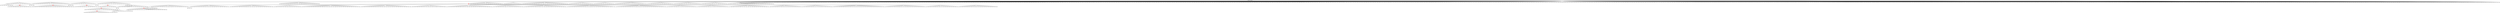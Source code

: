 digraph g {
	"55" -> "56";
	"56" [label="28"];
	"51" -> "52";
	"52" [color=indianred1, style=filled, label="46"];
	"50" -> "51";
	"51" [label="31"];
	"47" -> "48";
	"48" [color=indianred1, style=filled, label="22"];
	"46" -> "47";
	"47" [label="42"];
	"42" -> "43";
	"43" [color=indianred1, style=filled, label="33"];
	"41" -> "42";
	"42" [label="5"];
	"39" -> "40";
	"40" [color=indianred1, style=filled, label="41"];
	"38" -> "39";
	"39" [label="38"];
	"26" -> "27";
	"27" [color=indianred1, style=filled, label="50"];
	"25" -> "26";
	"26" [label="16"];
	"20" -> "21";
	"21" [color=indianred1, style=filled, label="18"];
	"20" -> "22";
	"22" [label="15"];
	"19" -> "20";
	"20" [label="48"];
	"19" -> "23";
	"23" [label="6"];
	"18" -> "19";
	"19" [color=indianred1, style=filled, label="40"];
	"17" -> "18";
	"18" [label="18"];
	"17" -> "24";
	"24" [label="1"];
	"15" -> "16";
	"16" [label="13"];
	"2" -> "3";
	"3" [label="37"];
	"2" -> "4";
	"4" [label="9"];
	"2" -> "5";
	"5" [label="49"];
	"2" -> "6";
	"6" [label="2"];
	"2" -> "7";
	"7" [label="34"];
	"2" -> "8";
	"8" [label="11"];
	"2" -> "9";
	"9" [label="26"];
	"2" -> "10";
	"10" [label="14"];
	"2" -> "11";
	"11" [label="36"];
	"2" -> "12";
	"12" [label="12"];
	"2" -> "13";
	"13" [label="29"];
	"2" -> "14";
	"14" [label="25"];
	"2" -> "15";
	"15" [label="4"];
	"2" -> "17";
	"17" [label="40"];
	"2" -> "25";
	"25" [label="50"];
	"2" -> "28";
	"28" [label="32"];
	"2" -> "29";
	"29" [label="3"];
	"2" -> "30";
	"30" [label="23"];
	"2" -> "31";
	"31" [label="39"];
	"2" -> "32";
	"32" [label="45"];
	"2" -> "33";
	"33" [label="10"];
	"2" -> "34";
	"34" [label="24"];
	"1" -> "2";
	"2" [color=indianred1, style=filled, label="7"];
	"0" -> "1";
	"1" [label="7"];
	"0" -> "35";
	"35" [label="20"];
	"0" -> "36";
	"36" [label="47"];
	"0" -> "37";
	"37" [label="27"];
	"0" -> "38";
	"38" [label="41"];
	"0" -> "41";
	"41" [label="33"];
	"0" -> "44";
	"44" [label="8"];
	"0" -> "45";
	"45" [label="30"];
	"0" -> "46";
	"46" [label="22"];
	"0" -> "49";
	"49" [label="43"];
	"0" -> "50";
	"50" [label="46"];
	"0" -> "53";
	"53" [label="19"];
	"0" -> "54";
	"54" [label="44"];
	"0" -> "55";
	"55" [label="17"];
	"0" -> "57";
	"57" [label="35"];
	"0" -> "58";
	"58" [label="21"];
	"0" [label="germline"];
	"0" -> "cell1";
	"cell1" [shape=box];
	"0" -> "cell2";
	"cell2" [shape=box];
	"6" -> "cell3";
	"cell3" [shape=box];
	"0" -> "cell4";
	"cell4" [shape=box];
	"53" -> "cell5";
	"cell5" [shape=box];
	"21" -> "cell6";
	"cell6" [shape=box];
	"0" -> "cell7";
	"cell7" [shape=box];
	"11" -> "cell8";
	"cell8" [shape=box];
	"14" -> "cell9";
	"cell9" [shape=box];
	"18" -> "cell10";
	"cell10" [shape=box];
	"0" -> "cell11";
	"cell11" [shape=box];
	"0" -> "cell12";
	"cell12" [shape=box];
	"34" -> "cell13";
	"cell13" [shape=box];
	"0" -> "cell14";
	"cell14" [shape=box];
	"0" -> "cell15";
	"cell15" [shape=box];
	"39" -> "cell16";
	"cell16" [shape=box];
	"31" -> "cell17";
	"cell17" [shape=box];
	"31" -> "cell18";
	"cell18" [shape=box];
	"43" -> "cell19";
	"cell19" [shape=box];
	"0" -> "cell20";
	"cell20" [shape=box];
	"0" -> "cell21";
	"cell21" [shape=box];
	"6" -> "cell22";
	"cell22" [shape=box];
	"34" -> "cell23";
	"cell23" [shape=box];
	"38" -> "cell24";
	"cell24" [shape=box];
	"15" -> "cell25";
	"cell25" [shape=box];
	"32" -> "cell26";
	"cell26" [shape=box];
	"28" -> "cell27";
	"cell27" [shape=box];
	"0" -> "cell28";
	"cell28" [shape=box];
	"0" -> "cell29";
	"cell29" [shape=box];
	"0" -> "cell30";
	"cell30" [shape=box];
	"0" -> "cell31";
	"cell31" [shape=box];
	"0" -> "cell32";
	"cell32" [shape=box];
	"0" -> "cell33";
	"cell33" [shape=box];
	"19" -> "cell34";
	"cell34" [shape=box];
	"8" -> "cell35";
	"cell35" [shape=box];
	"0" -> "cell36";
	"cell36" [shape=box];
	"9" -> "cell37";
	"cell37" [shape=box];
	"0" -> "cell38";
	"cell38" [shape=box];
	"0" -> "cell39";
	"cell39" [shape=box];
	"0" -> "cell40";
	"cell40" [shape=box];
	"0" -> "cell41";
	"cell41" [shape=box];
	"32" -> "cell42";
	"cell42" [shape=box];
	"12" -> "cell43";
	"cell43" [shape=box];
	"31" -> "cell44";
	"cell44" [shape=box];
	"55" -> "cell45";
	"cell45" [shape=box];
	"0" -> "cell46";
	"cell46" [shape=box];
	"52" -> "cell47";
	"cell47" [shape=box];
	"0" -> "cell48";
	"cell48" [shape=box];
	"27" -> "cell49";
	"cell49" [shape=box];
	"0" -> "cell50";
	"cell50" [shape=box];
	"0" -> "cell51";
	"cell51" [shape=box];
	"48" -> "cell52";
	"cell52" [shape=box];
	"33" -> "cell53";
	"cell53" [shape=box];
	"0" -> "cell54";
	"cell54" [shape=box];
	"0" -> "cell55";
	"cell55" [shape=box];
	"0" -> "cell56";
	"cell56" [shape=box];
	"0" -> "cell57";
	"cell57" [shape=box];
	"25" -> "cell58";
	"cell58" [shape=box];
	"0" -> "cell59";
	"cell59" [shape=box];
	"21" -> "cell60";
	"cell60" [shape=box];
	"30" -> "cell61";
	"cell61" [shape=box];
	"17" -> "cell62";
	"cell62" [shape=box];
	"15" -> "cell63";
	"cell63" [shape=box];
	"0" -> "cell64";
	"cell64" [shape=box];
	"10" -> "cell65";
	"cell65" [shape=box];
	"38" -> "cell66";
	"cell66" [shape=box];
	"0" -> "cell67";
	"cell67" [shape=box];
	"0" -> "cell68";
	"cell68" [shape=box];
	"0" -> "cell69";
	"cell69" [shape=box];
	"0" -> "cell70";
	"cell70" [shape=box];
	"27" -> "cell71";
	"cell71" [shape=box];
	"53" -> "cell72";
	"cell72" [shape=box];
	"0" -> "cell73";
	"cell73" [shape=box];
	"0" -> "cell74";
	"cell74" [shape=box];
	"0" -> "cell75";
	"cell75" [shape=box];
	"12" -> "cell76";
	"cell76" [shape=box];
	"9" -> "cell77";
	"cell77" [shape=box];
	"25" -> "cell78";
	"cell78" [shape=box];
	"8" -> "cell79";
	"cell79" [shape=box];
	"0" -> "cell80";
	"cell80" [shape=box];
	"0" -> "cell81";
	"cell81" [shape=box];
	"0" -> "cell82";
	"cell82" [shape=box];
	"0" -> "cell83";
	"cell83" [shape=box];
	"0" -> "cell84";
	"cell84" [shape=box];
	"0" -> "cell85";
	"cell85" [shape=box];
	"0" -> "cell86";
	"cell86" [shape=box];
	"17" -> "cell87";
	"cell87" [shape=box];
	"13" -> "cell88";
	"cell88" [shape=box];
	"32" -> "cell89";
	"cell89" [shape=box];
	"0" -> "cell90";
	"cell90" [shape=box];
	"0" -> "cell91";
	"cell91" [shape=box];
	"52" -> "cell92";
	"cell92" [shape=box];
	"0" -> "cell93";
	"cell93" [shape=box];
	"44" -> "cell94";
	"cell94" [shape=box];
	"0" -> "cell95";
	"cell95" [shape=box];
	"5" -> "cell96";
	"cell96" [shape=box];
	"0" -> "cell97";
	"cell97" [shape=box];
	"6" -> "cell98";
	"cell98" [shape=box];
	"54" -> "cell99";
	"cell99" [shape=box];
	"44" -> "cell100";
	"cell100" [shape=box];
	"1" -> "cell101";
	"cell101" [shape=box];
	"8" -> "cell102";
	"cell102" [shape=box];
	"13" -> "cell103";
	"cell103" [shape=box];
	"12" -> "cell104";
	"cell104" [shape=box];
	"0" -> "cell105";
	"cell105" [shape=box];
	"15" -> "cell106";
	"cell106" [shape=box];
	"15" -> "cell107";
	"cell107" [shape=box];
	"0" -> "cell108";
	"cell108" [shape=box];
	"0" -> "cell109";
	"cell109" [shape=box];
	"31" -> "cell110";
	"cell110" [shape=box];
	"0" -> "cell111";
	"cell111" [shape=box];
	"0" -> "cell112";
	"cell112" [shape=box];
	"17" -> "cell113";
	"cell113" [shape=box];
	"0" -> "cell114";
	"cell114" [shape=box];
	"0" -> "cell115";
	"cell115" [shape=box];
	"0" -> "cell116";
	"cell116" [shape=box];
	"0" -> "cell117";
	"cell117" [shape=box];
	"56" -> "cell118";
	"cell118" [shape=box];
	"0" -> "cell119";
	"cell119" [shape=box];
	"0" -> "cell120";
	"cell120" [shape=box];
	"55" -> "cell121";
	"cell121" [shape=box];
	"17" -> "cell122";
	"cell122" [shape=box];
	"6" -> "cell123";
	"cell123" [shape=box];
	"42" -> "cell124";
	"cell124" [shape=box];
	"14" -> "cell125";
	"cell125" [shape=box];
	"48" -> "cell126";
	"cell126" [shape=box];
	"0" -> "cell127";
	"cell127" [shape=box];
	"11" -> "cell128";
	"cell128" [shape=box];
	"11" -> "cell129";
	"cell129" [shape=box];
	"11" -> "cell130";
	"cell130" [shape=box];
	"0" -> "cell131";
	"cell131" [shape=box];
	"37" -> "cell132";
	"cell132" [shape=box];
	"25" -> "cell133";
	"cell133" [shape=box];
	"9" -> "cell134";
	"cell134" [shape=box];
	"0" -> "cell135";
	"cell135" [shape=box];
	"13" -> "cell136";
	"cell136" [shape=box];
	"30" -> "cell137";
	"cell137" [shape=box];
	"50" -> "cell138";
	"cell138" [shape=box];
	"0" -> "cell139";
	"cell139" [shape=box];
	"21" -> "cell140";
	"cell140" [shape=box];
	"36" -> "cell141";
	"cell141" [shape=box];
	"3" -> "cell142";
	"cell142" [shape=box];
	"0" -> "cell143";
	"cell143" [shape=box];
	"0" -> "cell144";
	"cell144" [shape=box];
	"0" -> "cell145";
	"cell145" [shape=box];
	"0" -> "cell146";
	"cell146" [shape=box];
	"0" -> "cell147";
	"cell147" [shape=box];
	"0" -> "cell148";
	"cell148" [shape=box];
	"0" -> "cell149";
	"cell149" [shape=box];
	"51" -> "cell150";
	"cell150" [shape=box];
	"0" -> "cell151";
	"cell151" [shape=box];
	"49" -> "cell152";
	"cell152" [shape=box];
	"11" -> "cell153";
	"cell153" [shape=box];
	"37" -> "cell154";
	"cell154" [shape=box];
	"0" -> "cell155";
	"cell155" [shape=box];
	"6" -> "cell156";
	"cell156" [shape=box];
	"50" -> "cell157";
	"cell157" [shape=box];
	"12" -> "cell158";
	"cell158" [shape=box];
	"25" -> "cell159";
	"cell159" [shape=box];
	"0" -> "cell160";
	"cell160" [shape=box];
	"11" -> "cell161";
	"cell161" [shape=box];
	"15" -> "cell162";
	"cell162" [shape=box];
	"0" -> "cell163";
	"cell163" [shape=box];
	"0" -> "cell164";
	"cell164" [shape=box];
	"48" -> "cell165";
	"cell165" [shape=box];
	"0" -> "cell166";
	"cell166" [shape=box];
	"27" -> "cell167";
	"cell167" [shape=box];
	"0" -> "cell168";
	"cell168" [shape=box];
	"44" -> "cell169";
	"cell169" [shape=box];
	"0" -> "cell170";
	"cell170" [shape=box];
	"0" -> "cell171";
	"cell171" [shape=box];
	"48" -> "cell172";
	"cell172" [shape=box];
	"49" -> "cell173";
	"cell173" [shape=box];
	"53" -> "cell174";
	"cell174" [shape=box];
	"1" -> "cell175";
	"cell175" [shape=box];
	"0" -> "cell176";
	"cell176" [shape=box];
	"0" -> "cell177";
	"cell177" [shape=box];
	"43" -> "cell178";
	"cell178" [shape=box];
	"0" -> "cell179";
	"cell179" [shape=box];
	"0" -> "cell180";
	"cell180" [shape=box];
	"45" -> "cell181";
	"cell181" [shape=box];
	"14" -> "cell182";
	"cell182" [shape=box];
	"38" -> "cell183";
	"cell183" [shape=box];
	"38" -> "cell184";
	"cell184" [shape=box];
	"31" -> "cell185";
	"cell185" [shape=box];
	"0" -> "cell186";
	"cell186" [shape=box];
	"46" -> "cell187";
	"cell187" [shape=box];
	"32" -> "cell188";
	"cell188" [shape=box];
	"57" -> "cell189";
	"cell189" [shape=box];
	"0" -> "cell190";
	"cell190" [shape=box];
	"5" -> "cell191";
	"cell191" [shape=box];
	"0" -> "cell192";
	"cell192" [shape=box];
	"0" -> "cell193";
	"cell193" [shape=box];
	"0" -> "cell194";
	"cell194" [shape=box];
	"0" -> "cell195";
	"cell195" [shape=box];
	"50" -> "cell196";
	"cell196" [shape=box];
	"0" -> "cell197";
	"cell197" [shape=box];
	"0" -> "cell198";
	"cell198" [shape=box];
	"57" -> "cell199";
	"cell199" [shape=box];
	"0" -> "cell200";
	"cell200" [shape=box];
	"0" -> "cell201";
	"cell201" [shape=box];
	"55" -> "cell202";
	"cell202" [shape=box];
	"0" -> "cell203";
	"cell203" [shape=box];
	"0" -> "cell204";
	"cell204" [shape=box];
	"34" -> "cell205";
	"cell205" [shape=box];
	"0" -> "cell206";
	"cell206" [shape=box];
	"0" -> "cell207";
	"cell207" [shape=box];
	"0" -> "cell208";
	"cell208" [shape=box];
	"0" -> "cell209";
	"cell209" [shape=box];
	"0" -> "cell210";
	"cell210" [shape=box];
	"57" -> "cell211";
	"cell211" [shape=box];
	"0" -> "cell212";
	"cell212" [shape=box];
	"4" -> "cell213";
	"cell213" [shape=box];
	"0" -> "cell214";
	"cell214" [shape=box];
	"10" -> "cell215";
	"cell215" [shape=box];
	"0" -> "cell216";
	"cell216" [shape=box];
	"32" -> "cell217";
	"cell217" [shape=box];
	"24" -> "cell218";
	"cell218" [shape=box];
	"0" -> "cell219";
	"cell219" [shape=box];
	"34" -> "cell220";
	"cell220" [shape=box];
	"22" -> "cell221";
	"cell221" [shape=box];
	"0" -> "cell222";
	"cell222" [shape=box];
	"0" -> "cell223";
	"cell223" [shape=box];
	"32" -> "cell224";
	"cell224" [shape=box];
	"0" -> "cell225";
	"cell225" [shape=box];
	"0" -> "cell226";
	"cell226" [shape=box];
	"0" -> "cell227";
	"cell227" [shape=box];
	"0" -> "cell228";
	"cell228" [shape=box];
	"0" -> "cell229";
	"cell229" [shape=box];
	"0" -> "cell230";
	"cell230" [shape=box];
	"0" -> "cell231";
	"cell231" [shape=box];
	"0" -> "cell232";
	"cell232" [shape=box];
	"0" -> "cell233";
	"cell233" [shape=box];
	"15" -> "cell234";
	"cell234" [shape=box];
	"20" -> "cell235";
	"cell235" [shape=box];
	"10" -> "cell236";
	"cell236" [shape=box];
	"0" -> "cell237";
	"cell237" [shape=box];
	"7" -> "cell238";
	"cell238" [shape=box];
	"0" -> "cell239";
	"cell239" [shape=box];
	"0" -> "cell240";
	"cell240" [shape=box];
	"0" -> "cell241";
	"cell241" [shape=box];
	"0" -> "cell242";
	"cell242" [shape=box];
	"6" -> "cell243";
	"cell243" [shape=box];
	"0" -> "cell244";
	"cell244" [shape=box];
	"0" -> "cell245";
	"cell245" [shape=box];
	"15" -> "cell246";
	"cell246" [shape=box];
	"0" -> "cell247";
	"cell247" [shape=box];
	"0" -> "cell248";
	"cell248" [shape=box];
	"0" -> "cell249";
	"cell249" [shape=box];
	"14" -> "cell250";
	"cell250" [shape=box];
	"52" -> "cell251";
	"cell251" [shape=box];
	"0" -> "cell252";
	"cell252" [shape=box];
	"29" -> "cell253";
	"cell253" [shape=box];
	"0" -> "cell254";
	"cell254" [shape=box];
	"0" -> "cell255";
	"cell255" [shape=box];
	"0" -> "cell256";
	"cell256" [shape=box];
	"32" -> "cell257";
	"cell257" [shape=box];
	"44" -> "cell258";
	"cell258" [shape=box];
	"4" -> "cell259";
	"cell259" [shape=box];
	"0" -> "cell260";
	"cell260" [shape=box];
	"0" -> "cell261";
	"cell261" [shape=box];
	"12" -> "cell262";
	"cell262" [shape=box];
	"0" -> "cell263";
	"cell263" [shape=box];
	"1" -> "cell264";
	"cell264" [shape=box];
	"6" -> "cell265";
	"cell265" [shape=box];
	"0" -> "cell266";
	"cell266" [shape=box];
	"46" -> "cell267";
	"cell267" [shape=box];
	"38" -> "cell268";
	"cell268" [shape=box];
	"18" -> "cell269";
	"cell269" [shape=box];
	"10" -> "cell270";
	"cell270" [shape=box];
	"17" -> "cell271";
	"cell271" [shape=box];
	"4" -> "cell272";
	"cell272" [shape=box];
	"25" -> "cell273";
	"cell273" [shape=box];
	"5" -> "cell274";
	"cell274" [shape=box];
	"0" -> "cell275";
	"cell275" [shape=box];
	"0" -> "cell276";
	"cell276" [shape=box];
	"0" -> "cell277";
	"cell277" [shape=box];
	"8" -> "cell278";
	"cell278" [shape=box];
	"36" -> "cell279";
	"cell279" [shape=box];
	"0" -> "cell280";
	"cell280" [shape=box];
	"0" -> "cell281";
	"cell281" [shape=box];
	"0" -> "cell282";
	"cell282" [shape=box];
	"30" -> "cell283";
	"cell283" [shape=box];
	"10" -> "cell284";
	"cell284" [shape=box];
	"0" -> "cell285";
	"cell285" [shape=box];
	"0" -> "cell286";
	"cell286" [shape=box];
	"0" -> "cell287";
	"cell287" [shape=box];
	"21" -> "cell288";
	"cell288" [shape=box];
	"0" -> "cell289";
	"cell289" [shape=box];
	"5" -> "cell290";
	"cell290" [shape=box];
	"0" -> "cell291";
	"cell291" [shape=box];
	"7" -> "cell292";
	"cell292" [shape=box];
	"0" -> "cell293";
	"cell293" [shape=box];
	"0" -> "cell294";
	"cell294" [shape=box];
	"36" -> "cell295";
	"cell295" [shape=box];
	"15" -> "cell296";
	"cell296" [shape=box];
	"0" -> "cell297";
	"cell297" [shape=box];
	"0" -> "cell298";
	"cell298" [shape=box];
	"0" -> "cell299";
	"cell299" [shape=box];
	"38" -> "cell300";
	"cell300" [shape=box];
	"0" -> "cell301";
	"cell301" [shape=box];
	"33" -> "cell302";
	"cell302" [shape=box];
	"52" -> "cell303";
	"cell303" [shape=box];
	"48" -> "cell304";
	"cell304" [shape=box];
	"48" -> "cell305";
	"cell305" [shape=box];
	"48" -> "cell306";
	"cell306" [shape=box];
	"0" -> "cell307";
	"cell307" [shape=box];
	"0" -> "cell308";
	"cell308" [shape=box];
	"0" -> "cell309";
	"cell309" [shape=box];
	"0" -> "cell310";
	"cell310" [shape=box];
	"10" -> "cell311";
	"cell311" [shape=box];
	"0" -> "cell312";
	"cell312" [shape=box];
	"0" -> "cell313";
	"cell313" [shape=box];
	"0" -> "cell314";
	"cell314" [shape=box];
	"0" -> "cell315";
	"cell315" [shape=box];
	"0" -> "cell316";
	"cell316" [shape=box];
	"0" -> "cell317";
	"cell317" [shape=box];
	"5" -> "cell318";
	"cell318" [shape=box];
	"0" -> "cell319";
	"cell319" [shape=box];
	"0" -> "cell320";
	"cell320" [shape=box];
	"40" -> "cell321";
	"cell321" [shape=box];
	"0" -> "cell322";
	"cell322" [shape=box];
	"0" -> "cell323";
	"cell323" [shape=box];
	"33" -> "cell324";
	"cell324" [shape=box];
	"10" -> "cell325";
	"cell325" [shape=box];
	"0" -> "cell326";
	"cell326" [shape=box];
	"37" -> "cell327";
	"cell327" [shape=box];
	"0" -> "cell328";
	"cell328" [shape=box];
	"0" -> "cell329";
	"cell329" [shape=box];
	"37" -> "cell330";
	"cell330" [shape=box];
	"36" -> "cell331";
	"cell331" [shape=box];
	"0" -> "cell332";
	"cell332" [shape=box];
	"0" -> "cell333";
	"cell333" [shape=box];
	"0" -> "cell334";
	"cell334" [shape=box];
	"0" -> "cell335";
	"cell335" [shape=box];
	"0" -> "cell336";
	"cell336" [shape=box];
	"11" -> "cell337";
	"cell337" [shape=box];
	"34" -> "cell338";
	"cell338" [shape=box];
	"16" -> "cell339";
	"cell339" [shape=box];
	"6" -> "cell340";
	"cell340" [shape=box];
	"29" -> "cell341";
	"cell341" [shape=box];
	"19" -> "cell342";
	"cell342" [shape=box];
	"54" -> "cell343";
	"cell343" [shape=box];
	"0" -> "cell344";
	"cell344" [shape=box];
	"0" -> "cell345";
	"cell345" [shape=box];
	"31" -> "cell346";
	"cell346" [shape=box];
	"8" -> "cell347";
	"cell347" [shape=box];
	"5" -> "cell348";
	"cell348" [shape=box];
	"0" -> "cell349";
	"cell349" [shape=box];
	"0" -> "cell350";
	"cell350" [shape=box];
	"30" -> "cell351";
	"cell351" [shape=box];
	"40" -> "cell352";
	"cell352" [shape=box];
	"50" -> "cell353";
	"cell353" [shape=box];
	"11" -> "cell354";
	"cell354" [shape=box];
	"31" -> "cell355";
	"cell355" [shape=box];
	"0" -> "cell356";
	"cell356" [shape=box];
	"7" -> "cell357";
	"cell357" [shape=box];
	"0" -> "cell358";
	"cell358" [shape=box];
	"0" -> "cell359";
	"cell359" [shape=box];
	"19" -> "cell360";
	"cell360" [shape=box];
	"0" -> "cell361";
	"cell361" [shape=box];
	"7" -> "cell362";
	"cell362" [shape=box];
	"14" -> "cell363";
	"cell363" [shape=box];
	"0" -> "cell364";
	"cell364" [shape=box];
	"57" -> "cell365";
	"cell365" [shape=box];
	"34" -> "cell366";
	"cell366" [shape=box];
	"30" -> "cell367";
	"cell367" [shape=box];
	"41" -> "cell368";
	"cell368" [shape=box];
	"0" -> "cell369";
	"cell369" [shape=box];
	"0" -> "cell370";
	"cell370" [shape=box];
	"1" -> "cell371";
	"cell371" [shape=box];
	"0" -> "cell372";
	"cell372" [shape=box];
	"1" -> "cell373";
	"cell373" [shape=box];
	"0" -> "cell374";
	"cell374" [shape=box];
	"0" -> "cell375";
	"cell375" [shape=box];
	"0" -> "cell376";
	"cell376" [shape=box];
	"13" -> "cell377";
	"cell377" [shape=box];
	"0" -> "cell378";
	"cell378" [shape=box];
	"0" -> "cell379";
	"cell379" [shape=box];
	"0" -> "cell380";
	"cell380" [shape=box];
	"4" -> "cell381";
	"cell381" [shape=box];
	"0" -> "cell382";
	"cell382" [shape=box];
	"3" -> "cell383";
	"cell383" [shape=box];
	"0" -> "cell384";
	"cell384" [shape=box];
	"30" -> "cell385";
	"cell385" [shape=box];
	"0" -> "cell386";
	"cell386" [shape=box];
	"0" -> "cell387";
	"cell387" [shape=box];
	"0" -> "cell388";
	"cell388" [shape=box];
	"0" -> "cell389";
	"cell389" [shape=box];
	"50" -> "cell390";
	"cell390" [shape=box];
	"6" -> "cell391";
	"cell391" [shape=box];
	"3" -> "cell392";
	"cell392" [shape=box];
	"52" -> "cell393";
	"cell393" [shape=box];
	"55" -> "cell394";
	"cell394" [shape=box];
	"0" -> "cell395";
	"cell395" [shape=box];
	"54" -> "cell396";
	"cell396" [shape=box];
	"0" -> "cell397";
	"cell397" [shape=box];
	"8" -> "cell398";
	"cell398" [shape=box];
	"0" -> "cell399";
	"cell399" [shape=box];
	"3" -> "cell400";
	"cell400" [shape=box];
	"19" -> "cell401";
	"cell401" [shape=box];
	"0" -> "cell402";
	"cell402" [shape=box];
	"19" -> "cell403";
	"cell403" [shape=box];
	"30" -> "cell404";
	"cell404" [shape=box];
	"45" -> "cell405";
	"cell405" [shape=box];
	"0" -> "cell406";
	"cell406" [shape=box];
	"4" -> "cell407";
	"cell407" [shape=box];
	"5" -> "cell408";
	"cell408" [shape=box];
	"0" -> "cell409";
	"cell409" [shape=box];
	"0" -> "cell410";
	"cell410" [shape=box];
	"0" -> "cell411";
	"cell411" [shape=box];
	"0" -> "cell412";
	"cell412" [shape=box];
	"0" -> "cell413";
	"cell413" [shape=box];
	"0" -> "cell414";
	"cell414" [shape=box];
	"43" -> "cell415";
	"cell415" [shape=box];
	"0" -> "cell416";
	"cell416" [shape=box];
	"56" -> "cell417";
	"cell417" [shape=box];
	"58" -> "cell418";
	"cell418" [shape=box];
	"0" -> "cell419";
	"cell419" [shape=box];
	"0" -> "cell420";
	"cell420" [shape=box];
	"4" -> "cell421";
	"cell421" [shape=box];
	"0" -> "cell422";
	"cell422" [shape=box];
	"0" -> "cell423";
	"cell423" [shape=box];
	"6" -> "cell424";
	"cell424" [shape=box];
	"12" -> "cell425";
	"cell425" [shape=box];
	"0" -> "cell426";
	"cell426" [shape=box];
	"0" -> "cell427";
	"cell427" [shape=box];
	"0" -> "cell428";
	"cell428" [shape=box];
	"5" -> "cell429";
	"cell429" [shape=box];
	"50" -> "cell430";
	"cell430" [shape=box];
	"10" -> "cell431";
	"cell431" [shape=box];
	"12" -> "cell432";
	"cell432" [shape=box];
	"11" -> "cell433";
	"cell433" [shape=box];
	"0" -> "cell434";
	"cell434" [shape=box];
	"0" -> "cell435";
	"cell435" [shape=box];
	"0" -> "cell436";
	"cell436" [shape=box];
	"0" -> "cell437";
	"cell437" [shape=box];
	"55" -> "cell438";
	"cell438" [shape=box];
	"20" -> "cell439";
	"cell439" [shape=box];
	"15" -> "cell440";
	"cell440" [shape=box];
	"0" -> "cell441";
	"cell441" [shape=box];
	"40" -> "cell442";
	"cell442" [shape=box];
	"7" -> "cell443";
	"cell443" [shape=box];
	"0" -> "cell444";
	"cell444" [shape=box];
	"50" -> "cell445";
	"cell445" [shape=box];
	"58" -> "cell446";
	"cell446" [shape=box];
	"0" -> "cell447";
	"cell447" [shape=box];
	"0" -> "cell448";
	"cell448" [shape=box];
	"0" -> "cell449";
	"cell449" [shape=box];
	"0" -> "cell450";
	"cell450" [shape=box];
	"0" -> "cell451";
	"cell451" [shape=box];
	"0" -> "cell452";
	"cell452" [shape=box];
	"7" -> "cell453";
	"cell453" [shape=box];
	"16" -> "cell454";
	"cell454" [shape=box];
	"0" -> "cell455";
	"cell455" [shape=box];
	"45" -> "cell456";
	"cell456" [shape=box];
	"36" -> "cell457";
	"cell457" [shape=box];
	"0" -> "cell458";
	"cell458" [shape=box];
	"0" -> "cell459";
	"cell459" [shape=box];
	"12" -> "cell460";
	"cell460" [shape=box];
	"0" -> "cell461";
	"cell461" [shape=box];
	"38" -> "cell462";
	"cell462" [shape=box];
	"0" -> "cell463";
	"cell463" [shape=box];
	"0" -> "cell464";
	"cell464" [shape=box];
	"0" -> "cell465";
	"cell465" [shape=box];
	"0" -> "cell466";
	"cell466" [shape=box];
	"29" -> "cell467";
	"cell467" [shape=box];
	"29" -> "cell468";
	"cell468" [shape=box];
	"10" -> "cell469";
	"cell469" [shape=box];
	"0" -> "cell470";
	"cell470" [shape=box];
	"0" -> "cell471";
	"cell471" [shape=box];
	"0" -> "cell472";
	"cell472" [shape=box];
	"50" -> "cell473";
	"cell473" [shape=box];
	"0" -> "cell474";
	"cell474" [shape=box];
	"0" -> "cell475";
	"cell475" [shape=box];
	"0" -> "cell476";
	"cell476" [shape=box];
	"3" -> "cell477";
	"cell477" [shape=box];
	"0" -> "cell478";
	"cell478" [shape=box];
	"55" -> "cell479";
	"cell479" [shape=box];
	"0" -> "cell480";
	"cell480" [shape=box];
	"0" -> "cell481";
	"cell481" [shape=box];
	"35" -> "cell482";
	"cell482" [shape=box];
	"0" -> "cell483";
	"cell483" [shape=box];
	"0" -> "cell484";
	"cell484" [shape=box];
	"0" -> "cell485";
	"cell485" [shape=box];
	"0" -> "cell486";
	"cell486" [shape=box];
	"54" -> "cell487";
	"cell487" [shape=box];
	"14" -> "cell488";
	"cell488" [shape=box];
	"0" -> "cell489";
	"cell489" [shape=box];
	"27" -> "cell490";
	"cell490" [shape=box];
	"1" -> "cell491";
	"cell491" [shape=box];
	"0" -> "cell492";
	"cell492" [shape=box];
	"32" -> "cell493";
	"cell493" [shape=box];
	"0" -> "cell494";
	"cell494" [shape=box];
	"19" -> "cell495";
	"cell495" [shape=box];
	"0" -> "cell496";
	"cell496" [shape=box];
	"0" -> "cell497";
	"cell497" [shape=box];
	"0" -> "cell498";
	"cell498" [shape=box];
	"29" -> "cell499";
	"cell499" [shape=box];
	"0" -> "cell500";
	"cell500" [shape=box];
	"38" -> "cell501";
	"cell501" [shape=box];
	"0" -> "cell502";
	"cell502" [shape=box];
	"0" -> "cell503";
	"cell503" [shape=box];
	"0" -> "cell504";
	"cell504" [shape=box];
	"46" -> "cell505";
	"cell505" [shape=box];
	"0" -> "cell506";
	"cell506" [shape=box];
	"7" -> "cell507";
	"cell507" [shape=box];
	"0" -> "cell508";
	"cell508" [shape=box];
	"14" -> "cell509";
	"cell509" [shape=box];
	"0" -> "cell510";
	"cell510" [shape=box];
	"33" -> "cell511";
	"cell511" [shape=box];
	"0" -> "cell512";
	"cell512" [shape=box];
	"0" -> "cell513";
	"cell513" [shape=box];
	"0" -> "cell514";
	"cell514" [shape=box];
	"5" -> "cell515";
	"cell515" [shape=box];
	"0" -> "cell516";
	"cell516" [shape=box];
	"36" -> "cell517";
	"cell517" [shape=box];
	"48" -> "cell518";
	"cell518" [shape=box];
	"0" -> "cell519";
	"cell519" [shape=box];
	"31" -> "cell520";
	"cell520" [shape=box];
	"36" -> "cell521";
	"cell521" [shape=box];
	"0" -> "cell522";
	"cell522" [shape=box];
	"0" -> "cell523";
	"cell523" [shape=box];
	"35" -> "cell524";
	"cell524" [shape=box];
	"38" -> "cell525";
	"cell525" [shape=box];
	"53" -> "cell526";
	"cell526" [shape=box];
	"10" -> "cell527";
	"cell527" [shape=box];
	"8" -> "cell528";
	"cell528" [shape=box];
	"36" -> "cell529";
	"cell529" [shape=box];
	"52" -> "cell530";
	"cell530" [shape=box];
	"58" -> "cell531";
	"cell531" [shape=box];
	"0" -> "cell532";
	"cell532" [shape=box];
	"0" -> "cell533";
	"cell533" [shape=box];
	"58" -> "cell534";
	"cell534" [shape=box];
	"53" -> "cell535";
	"cell535" [shape=box];
	"8" -> "cell536";
	"cell536" [shape=box];
	"41" -> "cell537";
	"cell537" [shape=box];
	"45" -> "cell538";
	"cell538" [shape=box];
	"0" -> "cell539";
	"cell539" [shape=box];
	"0" -> "cell540";
	"cell540" [shape=box];
	"0" -> "cell541";
	"cell541" [shape=box];
	"0" -> "cell542";
	"cell542" [shape=box];
	"4" -> "cell543";
	"cell543" [shape=box];
	"31" -> "cell544";
	"cell544" [shape=box];
	"0" -> "cell545";
	"cell545" [shape=box];
	"0" -> "cell546";
	"cell546" [shape=box];
	"53" -> "cell547";
	"cell547" [shape=box];
	"54" -> "cell548";
	"cell548" [shape=box];
	"4" -> "cell549";
	"cell549" [shape=box];
	"0" -> "cell550";
	"cell550" [shape=box];
	"0" -> "cell551";
	"cell551" [shape=box];
	"0" -> "cell552";
	"cell552" [shape=box];
	"0" -> "cell553";
	"cell553" [shape=box];
	"1" -> "cell554";
	"cell554" [shape=box];
	"0" -> "cell555";
	"cell555" [shape=box];
	"0" -> "cell556";
	"cell556" [shape=box];
	"0" -> "cell557";
	"cell557" [shape=box];
	"0" -> "cell558";
	"cell558" [shape=box];
	"0" -> "cell559";
	"cell559" [shape=box];
	"0" -> "cell560";
	"cell560" [shape=box];
	"58" -> "cell561";
	"cell561" [shape=box];
	"0" -> "cell562";
	"cell562" [shape=box];
	"28" -> "cell563";
	"cell563" [shape=box];
	"12" -> "cell564";
	"cell564" [shape=box];
	"0" -> "cell565";
	"cell565" [shape=box];
	"0" -> "cell566";
	"cell566" [shape=box];
	"45" -> "cell567";
	"cell567" [shape=box];
	"39" -> "cell568";
	"cell568" [shape=box];
	"9" -> "cell569";
	"cell569" [shape=box];
	"0" -> "cell570";
	"cell570" [shape=box];
	"50" -> "cell571";
	"cell571" [shape=box];
	"0" -> "cell572";
	"cell572" [shape=box];
	"0" -> "cell573";
	"cell573" [shape=box];
	"0" -> "cell574";
	"cell574" [shape=box];
	"50" -> "cell575";
	"cell575" [shape=box];
	"11" -> "cell576";
	"cell576" [shape=box];
	"7" -> "cell577";
	"cell577" [shape=box];
	"0" -> "cell578";
	"cell578" [shape=box];
	"41" -> "cell579";
	"cell579" [shape=box];
	"0" -> "cell580";
	"cell580" [shape=box];
	"11" -> "cell581";
	"cell581" [shape=box];
	"0" -> "cell582";
	"cell582" [shape=box];
	"26" -> "cell583";
	"cell583" [shape=box];
	"0" -> "cell584";
	"cell584" [shape=box];
	"49" -> "cell585";
	"cell585" [shape=box];
	"58" -> "cell586";
	"cell586" [shape=box];
	"51" -> "cell587";
	"cell587" [shape=box];
	"28" -> "cell588";
	"cell588" [shape=box];
	"0" -> "cell589";
	"cell589" [shape=box];
	"4" -> "cell590";
	"cell590" [shape=box];
	"0" -> "cell591";
	"cell591" [shape=box];
	"17" -> "cell592";
	"cell592" [shape=box];
	"33" -> "cell593";
	"cell593" [shape=box];
	"0" -> "cell594";
	"cell594" [shape=box];
	"40" -> "cell595";
	"cell595" [shape=box];
	"0" -> "cell596";
	"cell596" [shape=box];
	"5" -> "cell597";
	"cell597" [shape=box];
	"33" -> "cell598";
	"cell598" [shape=box];
	"0" -> "cell599";
	"cell599" [shape=box];
	"38" -> "cell600";
	"cell600" [shape=box];
	"0" -> "cell601";
	"cell601" [shape=box];
	"0" -> "cell602";
	"cell602" [shape=box];
	"9" -> "cell603";
	"cell603" [shape=box];
	"53" -> "cell604";
	"cell604" [shape=box];
	"0" -> "cell605";
	"cell605" [shape=box];
	"9" -> "cell606";
	"cell606" [shape=box];
	"0" -> "cell607";
	"cell607" [shape=box];
	"25" -> "cell608";
	"cell608" [shape=box];
	"49" -> "cell609";
	"cell609" [shape=box];
	"14" -> "cell610";
	"cell610" [shape=box];
	"28" -> "cell611";
	"cell611" [shape=box];
	"8" -> "cell612";
	"cell612" [shape=box];
	"27" -> "cell613";
	"cell613" [shape=box];
	"10" -> "cell614";
	"cell614" [shape=box];
	"0" -> "cell615";
	"cell615" [shape=box];
	"57" -> "cell616";
	"cell616" [shape=box];
	"0" -> "cell617";
	"cell617" [shape=box];
	"0" -> "cell618";
	"cell618" [shape=box];
	"13" -> "cell619";
	"cell619" [shape=box];
	"0" -> "cell620";
	"cell620" [shape=box];
	"0" -> "cell621";
	"cell621" [shape=box];
	"0" -> "cell622";
	"cell622" [shape=box];
	"0" -> "cell623";
	"cell623" [shape=box];
	"9" -> "cell624";
	"cell624" [shape=box];
	"0" -> "cell625";
	"cell625" [shape=box];
	"0" -> "cell626";
	"cell626" [shape=box];
	"0" -> "cell627";
	"cell627" [shape=box];
	"26" -> "cell628";
	"cell628" [shape=box];
	"0" -> "cell629";
	"cell629" [shape=box];
	"0" -> "cell630";
	"cell630" [shape=box];
	"0" -> "cell631";
	"cell631" [shape=box];
	"0" -> "cell632";
	"cell632" [shape=box];
	"17" -> "cell633";
	"cell633" [shape=box];
	"44" -> "cell634";
	"cell634" [shape=box];
	"0" -> "cell635";
	"cell635" [shape=box];
	"0" -> "cell636";
	"cell636" [shape=box];
	"0" -> "cell637";
	"cell637" [shape=box];
	"0" -> "cell638";
	"cell638" [shape=box];
	"58" -> "cell639";
	"cell639" [shape=box];
	"0" -> "cell640";
	"cell640" [shape=box];
	"38" -> "cell641";
	"cell641" [shape=box];
	"27" -> "cell642";
	"cell642" [shape=box];
	"57" -> "cell643";
	"cell643" [shape=box];
	"54" -> "cell644";
	"cell644" [shape=box];
	"0" -> "cell645";
	"cell645" [shape=box];
	"13" -> "cell646";
	"cell646" [shape=box];
	"0" -> "cell647";
	"cell647" [shape=box];
	"52" -> "cell648";
	"cell648" [shape=box];
	"10" -> "cell649";
	"cell649" [shape=box];
	"37" -> "cell650";
	"cell650" [shape=box];
	"36" -> "cell651";
	"cell651" [shape=box];
	"10" -> "cell652";
	"cell652" [shape=box];
	"0" -> "cell653";
	"cell653" [shape=box];
	"0" -> "cell654";
	"cell654" [shape=box];
	"52" -> "cell655";
	"cell655" [shape=box];
	"0" -> "cell656";
	"cell656" [shape=box];
	"8" -> "cell657";
	"cell657" [shape=box];
	"0" -> "cell658";
	"cell658" [shape=box];
	"0" -> "cell659";
	"cell659" [shape=box];
	"38" -> "cell660";
	"cell660" [shape=box];
	"5" -> "cell661";
	"cell661" [shape=box];
	"0" -> "cell662";
	"cell662" [shape=box];
	"48" -> "cell663";
	"cell663" [shape=box];
	"0" -> "cell664";
	"cell664" [shape=box];
	"0" -> "cell665";
	"cell665" [shape=box];
	"5" -> "cell666";
	"cell666" [shape=box];
	"0" -> "cell667";
	"cell667" [shape=box];
	"0" -> "cell668";
	"cell668" [shape=box];
	"9" -> "cell669";
	"cell669" [shape=box];
	"28" -> "cell670";
	"cell670" [shape=box];
	"0" -> "cell671";
	"cell671" [shape=box];
	"33" -> "cell672";
	"cell672" [shape=box];
	"0" -> "cell673";
	"cell673" [shape=box];
	"0" -> "cell674";
	"cell674" [shape=box];
	"0" -> "cell675";
	"cell675" [shape=box];
	"5" -> "cell676";
	"cell676" [shape=box];
	"0" -> "cell677";
	"cell677" [shape=box];
	"0" -> "cell678";
	"cell678" [shape=box];
	"0" -> "cell679";
	"cell679" [shape=box];
	"0" -> "cell680";
	"cell680" [shape=box];
	"0" -> "cell681";
	"cell681" [shape=box];
	"0" -> "cell682";
	"cell682" [shape=box];
	"45" -> "cell683";
	"cell683" [shape=box];
	"0" -> "cell684";
	"cell684" [shape=box];
	"32" -> "cell685";
	"cell685" [shape=box];
	"20" -> "cell686";
	"cell686" [shape=box];
	"19" -> "cell687";
	"cell687" [shape=box];
	"0" -> "cell688";
	"cell688" [shape=box];
	"0" -> "cell689";
	"cell689" [shape=box];
	"3" -> "cell690";
	"cell690" [shape=box];
	"0" -> "cell691";
	"cell691" [shape=box];
	"0" -> "cell692";
	"cell692" [shape=box];
	"1" -> "cell693";
	"cell693" [shape=box];
	"0" -> "cell694";
	"cell694" [shape=box];
	"0" -> "cell695";
	"cell695" [shape=box];
	"10" -> "cell696";
	"cell696" [shape=box];
	"0" -> "cell697";
	"cell697" [shape=box];
	"0" -> "cell698";
	"cell698" [shape=box];
	"0" -> "cell699";
	"cell699" [shape=box];
	"0" -> "cell700";
	"cell700" [shape=box];
	"9" -> "cell701";
	"cell701" [shape=box];
	"0" -> "cell702";
	"cell702" [shape=box];
	"40" -> "cell703";
	"cell703" [shape=box];
	"6" -> "cell704";
	"cell704" [shape=box];
	"9" -> "cell705";
	"cell705" [shape=box];
	"0" -> "cell706";
	"cell706" [shape=box];
	"0" -> "cell707";
	"cell707" [shape=box];
	"0" -> "cell708";
	"cell708" [shape=box];
	"0" -> "cell709";
	"cell709" [shape=box];
	"16" -> "cell710";
	"cell710" [shape=box];
	"0" -> "cell711";
	"cell711" [shape=box];
	"0" -> "cell712";
	"cell712" [shape=box];
	"0" -> "cell713";
	"cell713" [shape=box];
	"0" -> "cell714";
	"cell714" [shape=box];
	"0" -> "cell715";
	"cell715" [shape=box];
	"50" -> "cell716";
	"cell716" [shape=box];
	"0" -> "cell717";
	"cell717" [shape=box];
	"31" -> "cell718";
	"cell718" [shape=box];
	"0" -> "cell719";
	"cell719" [shape=box];
	"52" -> "cell720";
	"cell720" [shape=box];
	"30" -> "cell721";
	"cell721" [shape=box];
	"0" -> "cell722";
	"cell722" [shape=box];
	"55" -> "cell723";
	"cell723" [shape=box];
	"29" -> "cell724";
	"cell724" [shape=box];
	"0" -> "cell725";
	"cell725" [shape=box];
	"3" -> "cell726";
	"cell726" [shape=box];
	"0" -> "cell727";
	"cell727" [shape=box];
	"0" -> "cell728";
	"cell728" [shape=box];
	"15" -> "cell729";
	"cell729" [shape=box];
	"0" -> "cell730";
	"cell730" [shape=box];
	"0" -> "cell731";
	"cell731" [shape=box];
	"0" -> "cell732";
	"cell732" [shape=box];
	"34" -> "cell733";
	"cell733" [shape=box];
	"19" -> "cell734";
	"cell734" [shape=box];
	"12" -> "cell735";
	"cell735" [shape=box];
	"0" -> "cell736";
	"cell736" [shape=box];
	"0" -> "cell737";
	"cell737" [shape=box];
	"0" -> "cell738";
	"cell738" [shape=box];
	"36" -> "cell739";
	"cell739" [shape=box];
	"7" -> "cell740";
	"cell740" [shape=box];
	"18" -> "cell741";
	"cell741" [shape=box];
	"0" -> "cell742";
	"cell742" [shape=box];
	"0" -> "cell743";
	"cell743" [shape=box];
	"57" -> "cell744";
	"cell744" [shape=box];
	"0" -> "cell745";
	"cell745" [shape=box];
	"11" -> "cell746";
	"cell746" [shape=box];
	"0" -> "cell747";
	"cell747" [shape=box];
	"46" -> "cell748";
	"cell748" [shape=box];
	"32" -> "cell749";
	"cell749" [shape=box];
	"0" -> "cell750";
	"cell750" [shape=box];
	"17" -> "cell751";
	"cell751" [shape=box];
	"19" -> "cell752";
	"cell752" [shape=box];
	"0" -> "cell753";
	"cell753" [shape=box];
	"0" -> "cell754";
	"cell754" [shape=box];
	"31" -> "cell755";
	"cell755" [shape=box];
	"0" -> "cell756";
	"cell756" [shape=box];
	"0" -> "cell757";
	"cell757" [shape=box];
	"0" -> "cell758";
	"cell758" [shape=box];
	"7" -> "cell759";
	"cell759" [shape=box];
	"0" -> "cell760";
	"cell760" [shape=box];
	"13" -> "cell761";
	"cell761" [shape=box];
	"0" -> "cell762";
	"cell762" [shape=box];
	"0" -> "cell763";
	"cell763" [shape=box];
	"8" -> "cell764";
	"cell764" [shape=box];
	"0" -> "cell765";
	"cell765" [shape=box];
	"0" -> "cell766";
	"cell766" [shape=box];
	"32" -> "cell767";
	"cell767" [shape=box];
	"34" -> "cell768";
	"cell768" [shape=box];
	"0" -> "cell769";
	"cell769" [shape=box];
	"0" -> "cell770";
	"cell770" [shape=box];
	"0" -> "cell771";
	"cell771" [shape=box];
	"36" -> "cell772";
	"cell772" [shape=box];
	"0" -> "cell773";
	"cell773" [shape=box];
	"0" -> "cell774";
	"cell774" [shape=box];
	"12" -> "cell775";
	"cell775" [shape=box];
	"41" -> "cell776";
	"cell776" [shape=box];
	"30" -> "cell777";
	"cell777" [shape=box];
	"0" -> "cell778";
	"cell778" [shape=box];
	"28" -> "cell779";
	"cell779" [shape=box];
	"0" -> "cell780";
	"cell780" [shape=box];
	"36" -> "cell781";
	"cell781" [shape=box];
	"0" -> "cell782";
	"cell782" [shape=box];
	"0" -> "cell783";
	"cell783" [shape=box];
	"0" -> "cell784";
	"cell784" [shape=box];
	"0" -> "cell785";
	"cell785" [shape=box];
	"48" -> "cell786";
	"cell786" [shape=box];
	"31" -> "cell787";
	"cell787" [shape=box];
	"19" -> "cell788";
	"cell788" [shape=box];
	"56" -> "cell789";
	"cell789" [shape=box];
	"0" -> "cell790";
	"cell790" [shape=box];
	"0" -> "cell791";
	"cell791" [shape=box];
	"0" -> "cell792";
	"cell792" [shape=box];
	"5" -> "cell793";
	"cell793" [shape=box];
	"0" -> "cell794";
	"cell794" [shape=box];
	"6" -> "cell795";
	"cell795" [shape=box];
	"44" -> "cell796";
	"cell796" [shape=box];
	"0" -> "cell797";
	"cell797" [shape=box];
	"0" -> "cell798";
	"cell798" [shape=box];
	"0" -> "cell799";
	"cell799" [shape=box];
	"0" -> "cell800";
	"cell800" [shape=box];
	"0" -> "cell801";
	"cell801" [shape=box];
	"0" -> "cell802";
	"cell802" [shape=box];
	"18" -> "cell803";
	"cell803" [shape=box];
	"0" -> "cell804";
	"cell804" [shape=box];
	"27" -> "cell805";
	"cell805" [shape=box];
	"0" -> "cell806";
	"cell806" [shape=box];
	"7" -> "cell807";
	"cell807" [shape=box];
	"49" -> "cell808";
	"cell808" [shape=box];
	"53" -> "cell809";
	"cell809" [shape=box];
	"5" -> "cell810";
	"cell810" [shape=box];
	"0" -> "cell811";
	"cell811" [shape=box];
	"0" -> "cell812";
	"cell812" [shape=box];
	"0" -> "cell813";
	"cell813" [shape=box];
	"0" -> "cell814";
	"cell814" [shape=box];
	"0" -> "cell815";
	"cell815" [shape=box];
	"1" -> "cell816";
	"cell816" [shape=box];
	"0" -> "cell817";
	"cell817" [shape=box];
	"19" -> "cell818";
	"cell818" [shape=box];
	"0" -> "cell819";
	"cell819" [shape=box];
	"0" -> "cell820";
	"cell820" [shape=box];
	"55" -> "cell821";
	"cell821" [shape=box];
	"5" -> "cell822";
	"cell822" [shape=box];
	"0" -> "cell823";
	"cell823" [shape=box];
	"45" -> "cell824";
	"cell824" [shape=box];
	"0" -> "cell825";
	"cell825" [shape=box];
	"0" -> "cell826";
	"cell826" [shape=box];
	"14" -> "cell827";
	"cell827" [shape=box];
	"0" -> "cell828";
	"cell828" [shape=box];
	"41" -> "cell829";
	"cell829" [shape=box];
	"0" -> "cell830";
	"cell830" [shape=box];
	"32" -> "cell831";
	"cell831" [shape=box];
	"1" -> "cell832";
	"cell832" [shape=box];
	"0" -> "cell833";
	"cell833" [shape=box];
	"0" -> "cell834";
	"cell834" [shape=box];
	"0" -> "cell835";
	"cell835" [shape=box];
	"0" -> "cell836";
	"cell836" [shape=box];
	"3" -> "cell837";
	"cell837" [shape=box];
	"49" -> "cell838";
	"cell838" [shape=box];
	"0" -> "cell839";
	"cell839" [shape=box];
	"0" -> "cell840";
	"cell840" [shape=box];
	"31" -> "cell841";
	"cell841" [shape=box];
	"15" -> "cell842";
	"cell842" [shape=box];
	"48" -> "cell843";
	"cell843" [shape=box];
	"46" -> "cell844";
	"cell844" [shape=box];
	"0" -> "cell845";
	"cell845" [shape=box];
	"0" -> "cell846";
	"cell846" [shape=box];
	"17" -> "cell847";
	"cell847" [shape=box];
	"10" -> "cell848";
	"cell848" [shape=box];
	"48" -> "cell849";
	"cell849" [shape=box];
	"8" -> "cell850";
	"cell850" [shape=box];
	"0" -> "cell851";
	"cell851" [shape=box];
	"0" -> "cell852";
	"cell852" [shape=box];
	"49" -> "cell853";
	"cell853" [shape=box];
	"0" -> "cell854";
	"cell854" [shape=box];
	"29" -> "cell855";
	"cell855" [shape=box];
	"49" -> "cell856";
	"cell856" [shape=box];
	"0" -> "cell857";
	"cell857" [shape=box];
	"3" -> "cell858";
	"cell858" [shape=box];
	"0" -> "cell859";
	"cell859" [shape=box];
	"0" -> "cell860";
	"cell860" [shape=box];
	"55" -> "cell861";
	"cell861" [shape=box];
	"0" -> "cell862";
	"cell862" [shape=box];
	"0" -> "cell863";
	"cell863" [shape=box];
	"21" -> "cell864";
	"cell864" [shape=box];
	"38" -> "cell865";
	"cell865" [shape=box];
	"12" -> "cell866";
	"cell866" [shape=box];
	"0" -> "cell867";
	"cell867" [shape=box];
	"36" -> "cell868";
	"cell868" [shape=box];
	"0" -> "cell869";
	"cell869" [shape=box];
	"25" -> "cell870";
	"cell870" [shape=box];
	"0" -> "cell871";
	"cell871" [shape=box];
	"34" -> "cell872";
	"cell872" [shape=box];
	"38" -> "cell873";
	"cell873" [shape=box];
	"0" -> "cell874";
	"cell874" [shape=box];
	"0" -> "cell875";
	"cell875" [shape=box];
	"53" -> "cell876";
	"cell876" [shape=box];
	"13" -> "cell877";
	"cell877" [shape=box];
	"0" -> "cell878";
	"cell878" [shape=box];
	"0" -> "cell879";
	"cell879" [shape=box];
	"4" -> "cell880";
	"cell880" [shape=box];
	"0" -> "cell881";
	"cell881" [shape=box];
	"0" -> "cell882";
	"cell882" [shape=box];
	"55" -> "cell883";
	"cell883" [shape=box];
	"0" -> "cell884";
	"cell884" [shape=box];
	"0" -> "cell885";
	"cell885" [shape=box];
	"0" -> "cell886";
	"cell886" [shape=box];
	"25" -> "cell887";
	"cell887" [shape=box];
	"0" -> "cell888";
	"cell888" [shape=box];
	"33" -> "cell889";
	"cell889" [shape=box];
	"0" -> "cell890";
	"cell890" [shape=box];
	"0" -> "cell891";
	"cell891" [shape=box];
	"50" -> "cell892";
	"cell892" [shape=box];
	"0" -> "cell893";
	"cell893" [shape=box];
	"28" -> "cell894";
	"cell894" [shape=box];
	"46" -> "cell895";
	"cell895" [shape=box];
	"48" -> "cell896";
	"cell896" [shape=box];
	"0" -> "cell897";
	"cell897" [shape=box];
	"17" -> "cell898";
	"cell898" [shape=box];
	"0" -> "cell899";
	"cell899" [shape=box];
	"0" -> "cell900";
	"cell900" [shape=box];
	"0" -> "cell901";
	"cell901" [shape=box];
	"13" -> "cell902";
	"cell902" [shape=box];
	"0" -> "cell903";
	"cell903" [shape=box];
	"0" -> "cell904";
	"cell904" [shape=box];
	"12" -> "cell905";
	"cell905" [shape=box];
	"0" -> "cell906";
	"cell906" [shape=box];
	"0" -> "cell907";
	"cell907" [shape=box];
	"21" -> "cell908";
	"cell908" [shape=box];
	"34" -> "cell909";
	"cell909" [shape=box];
	"34" -> "cell910";
	"cell910" [shape=box];
	"27" -> "cell911";
	"cell911" [shape=box];
	"0" -> "cell912";
	"cell912" [shape=box];
	"11" -> "cell913";
	"cell913" [shape=box];
	"27" -> "cell914";
	"cell914" [shape=box];
	"0" -> "cell915";
	"cell915" [shape=box];
	"0" -> "cell916";
	"cell916" [shape=box];
	"0" -> "cell917";
	"cell917" [shape=box];
	"58" -> "cell918";
	"cell918" [shape=box];
	"0" -> "cell919";
	"cell919" [shape=box];
	"0" -> "cell920";
	"cell920" [shape=box];
	"6" -> "cell921";
	"cell921" [shape=box];
	"0" -> "cell922";
	"cell922" [shape=box];
	"0" -> "cell923";
	"cell923" [shape=box];
	"9" -> "cell924";
	"cell924" [shape=box];
	"0" -> "cell925";
	"cell925" [shape=box];
	"0" -> "cell926";
	"cell926" [shape=box];
	"55" -> "cell927";
	"cell927" [shape=box];
	"0" -> "cell928";
	"cell928" [shape=box];
	"0" -> "cell929";
	"cell929" [shape=box];
	"0" -> "cell930";
	"cell930" [shape=box];
	"50" -> "cell931";
	"cell931" [shape=box];
	"0" -> "cell932";
	"cell932" [shape=box];
	"0" -> "cell933";
	"cell933" [shape=box];
	"5" -> "cell934";
	"cell934" [shape=box];
	"0" -> "cell935";
	"cell935" [shape=box];
	"0" -> "cell936";
	"cell936" [shape=box];
	"43" -> "cell937";
	"cell937" [shape=box];
	"46" -> "cell938";
	"cell938" [shape=box];
	"29" -> "cell939";
	"cell939" [shape=box];
	"0" -> "cell940";
	"cell940" [shape=box];
	"0" -> "cell941";
	"cell941" [shape=box];
	"0" -> "cell942";
	"cell942" [shape=box];
	"53" -> "cell943";
	"cell943" [shape=box];
	"0" -> "cell944";
	"cell944" [shape=box];
	"0" -> "cell945";
	"cell945" [shape=box];
	"0" -> "cell946";
	"cell946" [shape=box];
	"0" -> "cell947";
	"cell947" [shape=box];
	"0" -> "cell948";
	"cell948" [shape=box];
	"0" -> "cell949";
	"cell949" [shape=box];
	"38" -> "cell950";
	"cell950" [shape=box];
	"0" -> "cell951";
	"cell951" [shape=box];
	"0" -> "cell952";
	"cell952" [shape=box];
	"0" -> "cell953";
	"cell953" [shape=box];
	"0" -> "cell954";
	"cell954" [shape=box];
	"54" -> "cell955";
	"cell955" [shape=box];
	"0" -> "cell956";
	"cell956" [shape=box];
	"15" -> "cell957";
	"cell957" [shape=box];
	"0" -> "cell958";
	"cell958" [shape=box];
	"0" -> "cell959";
	"cell959" [shape=box];
	"31" -> "cell960";
	"cell960" [shape=box];
	"0" -> "cell961";
	"cell961" [shape=box];
	"0" -> "cell962";
	"cell962" [shape=box];
	"0" -> "cell963";
	"cell963" [shape=box];
	"49" -> "cell964";
	"cell964" [shape=box];
	"0" -> "cell965";
	"cell965" [shape=box];
	"3" -> "cell966";
	"cell966" [shape=box];
	"57" -> "cell967";
	"cell967" [shape=box];
	"12" -> "cell968";
	"cell968" [shape=box];
	"0" -> "cell969";
	"cell969" [shape=box];
	"0" -> "cell970";
	"cell970" [shape=box];
	"0" -> "cell971";
	"cell971" [shape=box];
	"25" -> "cell972";
	"cell972" [shape=box];
	"58" -> "cell973";
	"cell973" [shape=box];
	"0" -> "cell974";
	"cell974" [shape=box];
	"0" -> "cell975";
	"cell975" [shape=box];
	"0" -> "cell976";
	"cell976" [shape=box];
	"0" -> "cell977";
	"cell977" [shape=box];
	"17" -> "cell978";
	"cell978" [shape=box];
	"0" -> "cell979";
	"cell979" [shape=box];
	"19" -> "cell980";
	"cell980" [shape=box];
	"0" -> "cell981";
	"cell981" [shape=box];
	"15" -> "cell982";
	"cell982" [shape=box];
	"47" -> "cell983";
	"cell983" [shape=box];
	"0" -> "cell984";
	"cell984" [shape=box];
	"0" -> "cell985";
	"cell985" [shape=box];
	"0" -> "cell986";
	"cell986" [shape=box];
	"0" -> "cell987";
	"cell987" [shape=box];
	"48" -> "cell988";
	"cell988" [shape=box];
	"8" -> "cell989";
	"cell989" [shape=box];
	"0" -> "cell990";
	"cell990" [shape=box];
	"0" -> "cell991";
	"cell991" [shape=box];
	"0" -> "cell992";
	"cell992" [shape=box];
	"0" -> "cell993";
	"cell993" [shape=box];
	"0" -> "cell994";
	"cell994" [shape=box];
	"0" -> "cell995";
	"cell995" [shape=box];
	"11" -> "cell996";
	"cell996" [shape=box];
	"7" -> "cell997";
	"cell997" [shape=box];
	"10" -> "cell998";
	"cell998" [shape=box];
	"32" -> "cell999";
	"cell999" [shape=box];
	"0" -> "cell1000";
	"cell1000" [shape=box];
	"0" -> "cell1001";
	"cell1001" [shape=box];
	"0" -> "cell1002";
	"cell1002" [shape=box];
	"0" -> "cell1003";
	"cell1003" [shape=box];
	"0" -> "cell1004";
	"cell1004" [shape=box];
	"3" -> "cell1005";
	"cell1005" [shape=box];
	"15" -> "cell1006";
	"cell1006" [shape=box];
	"0" -> "cell1007";
	"cell1007" [shape=box];
	"1" -> "cell1008";
	"cell1008" [shape=box];
	"0" -> "cell1009";
	"cell1009" [shape=box];
	"30" -> "cell1010";
	"cell1010" [shape=box];
	"28" -> "cell1011";
	"cell1011" [shape=box];
	"36" -> "cell1012";
	"cell1012" [shape=box];
	"0" -> "cell1013";
	"cell1013" [shape=box];
	"28" -> "cell1014";
	"cell1014" [shape=box];
	"0" -> "cell1015";
	"cell1015" [shape=box];
	"0" -> "cell1016";
	"cell1016" [shape=box];
	"7" -> "cell1017";
	"cell1017" [shape=box];
	"0" -> "cell1018";
	"cell1018" [shape=box];
	"31" -> "cell1019";
	"cell1019" [shape=box];
	"21" -> "cell1020";
	"cell1020" [shape=box];
	"0" -> "cell1021";
	"cell1021" [shape=box];
	"0" -> "cell1022";
	"cell1022" [shape=box];
	"0" -> "cell1023";
	"cell1023" [shape=box];
	"0" -> "cell1024";
	"cell1024" [shape=box];
	"0" -> "cell1025";
	"cell1025" [shape=box];
	"0" -> "cell1026";
	"cell1026" [shape=box];
	"55" -> "cell1027";
	"cell1027" [shape=box];
	"28" -> "cell1028";
	"cell1028" [shape=box];
	"8" -> "cell1029";
	"cell1029" [shape=box];
	"37" -> "cell1030";
	"cell1030" [shape=box];
	"4" -> "cell1031";
	"cell1031" [shape=box];
	"45" -> "cell1032";
	"cell1032" [shape=box];
	"0" -> "cell1033";
	"cell1033" [shape=box];
	"0" -> "cell1034";
	"cell1034" [shape=box];
	"0" -> "cell1035";
	"cell1035" [shape=box];
	"37" -> "cell1036";
	"cell1036" [shape=box];
	"1" -> "cell1037";
	"cell1037" [shape=box];
	"37" -> "cell1038";
	"cell1038" [shape=box];
	"35" -> "cell1039";
	"cell1039" [shape=box];
	"0" -> "cell1040";
	"cell1040" [shape=box];
	"0" -> "cell1041";
	"cell1041" [shape=box];
	"31" -> "cell1042";
	"cell1042" [shape=box];
	"0" -> "cell1043";
	"cell1043" [shape=box];
	"0" -> "cell1044";
	"cell1044" [shape=box];
	"46" -> "cell1045";
	"cell1045" [shape=box];
	"56" -> "cell1046";
	"cell1046" [shape=box];
	"0" -> "cell1047";
	"cell1047" [shape=box];
	"0" -> "cell1048";
	"cell1048" [shape=box];
	"3" -> "cell1049";
	"cell1049" [shape=box];
	"0" -> "cell1050";
	"cell1050" [shape=box];
	"38" -> "cell1051";
	"cell1051" [shape=box];
	"0" -> "cell1052";
	"cell1052" [shape=box];
	"0" -> "cell1053";
	"cell1053" [shape=box];
	"32" -> "cell1054";
	"cell1054" [shape=box];
	"8" -> "cell1055";
	"cell1055" [shape=box];
	"49" -> "cell1056";
	"cell1056" [shape=box];
	"0" -> "cell1057";
	"cell1057" [shape=box];
	"0" -> "cell1058";
	"cell1058" [shape=box];
	"28" -> "cell1059";
	"cell1059" [shape=box];
	"0" -> "cell1060";
	"cell1060" [shape=box];
	"0" -> "cell1061";
	"cell1061" [shape=box];
	"0" -> "cell1062";
	"cell1062" [shape=box];
	"0" -> "cell1063";
	"cell1063" [shape=box];
	"0" -> "cell1064";
	"cell1064" [shape=box];
	"48" -> "cell1065";
	"cell1065" [shape=box];
	"39" -> "cell1066";
	"cell1066" [shape=box];
	"5" -> "cell1067";
	"cell1067" [shape=box];
	"36" -> "cell1068";
	"cell1068" [shape=box];
	"17" -> "cell1069";
	"cell1069" [shape=box];
	"0" -> "cell1070";
	"cell1070" [shape=box];
	"0" -> "cell1071";
	"cell1071" [shape=box];
	"0" -> "cell1072";
	"cell1072" [shape=box];
	"0" -> "cell1073";
	"cell1073" [shape=box];
	"0" -> "cell1074";
	"cell1074" [shape=box];
	"0" -> "cell1075";
	"cell1075" [shape=box];
	"30" -> "cell1076";
	"cell1076" [shape=box];
	"0" -> "cell1077";
	"cell1077" [shape=box];
	"12" -> "cell1078";
	"cell1078" [shape=box];
	"0" -> "cell1079";
	"cell1079" [shape=box];
	"0" -> "cell1080";
	"cell1080" [shape=box];
	"0" -> "cell1081";
	"cell1081" [shape=box];
	"54" -> "cell1082";
	"cell1082" [shape=box];
	"0" -> "cell1083";
	"cell1083" [shape=box];
	"0" -> "cell1084";
	"cell1084" [shape=box];
	"14" -> "cell1085";
	"cell1085" [shape=box];
	"3" -> "cell1086";
	"cell1086" [shape=box];
	"29" -> "cell1087";
	"cell1087" [shape=box];
	"0" -> "cell1088";
	"cell1088" [shape=box];
	"0" -> "cell1089";
	"cell1089" [shape=box];
	"47" -> "cell1090";
	"cell1090" [shape=box];
	"0" -> "cell1091";
	"cell1091" [shape=box];
	"0" -> "cell1092";
	"cell1092" [shape=box];
	"52" -> "cell1093";
	"cell1093" [shape=box];
	"0" -> "cell1094";
	"cell1094" [shape=box];
	"7" -> "cell1095";
	"cell1095" [shape=box];
	"5" -> "cell1096";
	"cell1096" [shape=box];
	"8" -> "cell1097";
	"cell1097" [shape=box];
	"41" -> "cell1098";
	"cell1098" [shape=box];
	"0" -> "cell1099";
	"cell1099" [shape=box];
	"36" -> "cell1100";
	"cell1100" [shape=box];
	"0" -> "cell1101";
	"cell1101" [shape=box];
	"21" -> "cell1102";
	"cell1102" [shape=box];
	"0" -> "cell1103";
	"cell1103" [shape=box];
	"11" -> "cell1104";
	"cell1104" [shape=box];
	"43" -> "cell1105";
	"cell1105" [shape=box];
	"0" -> "cell1106";
	"cell1106" [shape=box];
	"1" -> "cell1107";
	"cell1107" [shape=box];
	"0" -> "cell1108";
	"cell1108" [shape=box];
	"0" -> "cell1109";
	"cell1109" [shape=box];
	"0" -> "cell1110";
	"cell1110" [shape=box];
	"0" -> "cell1111";
	"cell1111" [shape=box];
	"0" -> "cell1112";
	"cell1112" [shape=box];
	"46" -> "cell1113";
	"cell1113" [shape=box];
	"0" -> "cell1114";
	"cell1114" [shape=box];
	"0" -> "cell1115";
	"cell1115" [shape=box];
	"10" -> "cell1116";
	"cell1116" [shape=box];
	"7" -> "cell1117";
	"cell1117" [shape=box];
	"27" -> "cell1118";
	"cell1118" [shape=box];
	"45" -> "cell1119";
	"cell1119" [shape=box];
	"0" -> "cell1120";
	"cell1120" [shape=box];
	"0" -> "cell1121";
	"cell1121" [shape=box];
	"46" -> "cell1122";
	"cell1122" [shape=box];
	"34" -> "cell1123";
	"cell1123" [shape=box];
	"31" -> "cell1124";
	"cell1124" [shape=box];
	"0" -> "cell1125";
	"cell1125" [shape=box];
	"53" -> "cell1126";
	"cell1126" [shape=box];
	"17" -> "cell1127";
	"cell1127" [shape=box];
	"5" -> "cell1128";
	"cell1128" [shape=box];
	"0" -> "cell1129";
	"cell1129" [shape=box];
	"0" -> "cell1130";
	"cell1130" [shape=box];
	"23" -> "cell1131";
	"cell1131" [shape=box];
	"0" -> "cell1132";
	"cell1132" [shape=box];
	"0" -> "cell1133";
	"cell1133" [shape=box];
	"0" -> "cell1134";
	"cell1134" [shape=box];
	"0" -> "cell1135";
	"cell1135" [shape=box];
	"37" -> "cell1136";
	"cell1136" [shape=box];
	"0" -> "cell1137";
	"cell1137" [shape=box];
	"6" -> "cell1138";
	"cell1138" [shape=box];
	"0" -> "cell1139";
	"cell1139" [shape=box];
	"0" -> "cell1140";
	"cell1140" [shape=box];
	"11" -> "cell1141";
	"cell1141" [shape=box];
	"0" -> "cell1142";
	"cell1142" [shape=box];
	"6" -> "cell1143";
	"cell1143" [shape=box];
	"14" -> "cell1144";
	"cell1144" [shape=box];
	"0" -> "cell1145";
	"cell1145" [shape=box];
	"6" -> "cell1146";
	"cell1146" [shape=box];
	"8" -> "cell1147";
	"cell1147" [shape=box];
	"53" -> "cell1148";
	"cell1148" [shape=box];
	"0" -> "cell1149";
	"cell1149" [shape=box];
	"0" -> "cell1150";
	"cell1150" [shape=box];
	"0" -> "cell1151";
	"cell1151" [shape=box];
	"19" -> "cell1152";
	"cell1152" [shape=box];
	"0" -> "cell1153";
	"cell1153" [shape=box];
	"13" -> "cell1154";
	"cell1154" [shape=box];
	"21" -> "cell1155";
	"cell1155" [shape=box];
	"40" -> "cell1156";
	"cell1156" [shape=box];
	"3" -> "cell1157";
	"cell1157" [shape=box];
	"0" -> "cell1158";
	"cell1158" [shape=box];
	"12" -> "cell1159";
	"cell1159" [shape=box];
	"34" -> "cell1160";
	"cell1160" [shape=box];
	"10" -> "cell1161";
	"cell1161" [shape=box];
	"1" -> "cell1162";
	"cell1162" [shape=box];
	"0" -> "cell1163";
	"cell1163" [shape=box];
	"29" -> "cell1164";
	"cell1164" [shape=box];
	"0" -> "cell1165";
	"cell1165" [shape=box];
	"13" -> "cell1166";
	"cell1166" [shape=box];
	"0" -> "cell1167";
	"cell1167" [shape=box];
	"8" -> "cell1168";
	"cell1168" [shape=box];
	"0" -> "cell1169";
	"cell1169" [shape=box];
	"36" -> "cell1170";
	"cell1170" [shape=box];
	"0" -> "cell1171";
	"cell1171" [shape=box];
	"33" -> "cell1172";
	"cell1172" [shape=box];
	"8" -> "cell1173";
	"cell1173" [shape=box];
	"0" -> "cell1174";
	"cell1174" [shape=box];
	"0" -> "cell1175";
	"cell1175" [shape=box];
	"0" -> "cell1176";
	"cell1176" [shape=box];
	"0" -> "cell1177";
	"cell1177" [shape=box];
	"8" -> "cell1178";
	"cell1178" [shape=box];
	"6" -> "cell1179";
	"cell1179" [shape=box];
	"0" -> "cell1180";
	"cell1180" [shape=box];
	"0" -> "cell1181";
	"cell1181" [shape=box];
	"44" -> "cell1182";
	"cell1182" [shape=box];
	"35" -> "cell1183";
	"cell1183" [shape=box];
	"11" -> "cell1184";
	"cell1184" [shape=box];
	"1" -> "cell1185";
	"cell1185" [shape=box];
	"0" -> "cell1186";
	"cell1186" [shape=box];
	"0" -> "cell1187";
	"cell1187" [shape=box];
	"0" -> "cell1188";
	"cell1188" [shape=box];
	"0" -> "cell1189";
	"cell1189" [shape=box];
	"14" -> "cell1190";
	"cell1190" [shape=box];
	"0" -> "cell1191";
	"cell1191" [shape=box];
	"34" -> "cell1192";
	"cell1192" [shape=box];
	"43" -> "cell1193";
	"cell1193" [shape=box];
	"0" -> "cell1194";
	"cell1194" [shape=box];
	"0" -> "cell1195";
	"cell1195" [shape=box];
	"11" -> "cell1196";
	"cell1196" [shape=box];
	"0" -> "cell1197";
	"cell1197" [shape=box];
	"27" -> "cell1198";
	"cell1198" [shape=box];
	"0" -> "cell1199";
	"cell1199" [shape=box];
	"36" -> "cell1200";
	"cell1200" [shape=box];
	"0" -> "cell1201";
	"cell1201" [shape=box];
	"0" -> "cell1202";
	"cell1202" [shape=box];
	"0" -> "cell1203";
	"cell1203" [shape=box];
	"0" -> "cell1204";
	"cell1204" [shape=box];
	"0" -> "cell1205";
	"cell1205" [shape=box];
	"0" -> "cell1206";
	"cell1206" [shape=box];
	"32" -> "cell1207";
	"cell1207" [shape=box];
	"0" -> "cell1208";
	"cell1208" [shape=box];
	"0" -> "cell1209";
	"cell1209" [shape=box];
	"41" -> "cell1210";
	"cell1210" [shape=box];
	"0" -> "cell1211";
	"cell1211" [shape=box];
	"0" -> "cell1212";
	"cell1212" [shape=box];
	"38" -> "cell1213";
	"cell1213" [shape=box];
	"17" -> "cell1214";
	"cell1214" [shape=box];
	"0" -> "cell1215";
	"cell1215" [shape=box];
	"11" -> "cell1216";
	"cell1216" [shape=box];
	"54" -> "cell1217";
	"cell1217" [shape=box];
	"33" -> "cell1218";
	"cell1218" [shape=box];
	"0" -> "cell1219";
	"cell1219" [shape=box];
	"0" -> "cell1220";
	"cell1220" [shape=box];
	"32" -> "cell1221";
	"cell1221" [shape=box];
	"0" -> "cell1222";
	"cell1222" [shape=box];
	"5" -> "cell1223";
	"cell1223" [shape=box];
	"40" -> "cell1224";
	"cell1224" [shape=box];
	"41" -> "cell1225";
	"cell1225" [shape=box];
	"0" -> "cell1226";
	"cell1226" [shape=box];
	"0" -> "cell1227";
	"cell1227" [shape=box];
	"13" -> "cell1228";
	"cell1228" [shape=box];
	"0" -> "cell1229";
	"cell1229" [shape=box];
	"45" -> "cell1230";
	"cell1230" [shape=box];
	"44" -> "cell1231";
	"cell1231" [shape=box];
	"0" -> "cell1232";
	"cell1232" [shape=box];
	"41" -> "cell1233";
	"cell1233" [shape=box];
	"19" -> "cell1234";
	"cell1234" [shape=box];
	"44" -> "cell1235";
	"cell1235" [shape=box];
	"0" -> "cell1236";
	"cell1236" [shape=box];
	"8" -> "cell1237";
	"cell1237" [shape=box];
	"45" -> "cell1238";
	"cell1238" [shape=box];
	"56" -> "cell1239";
	"cell1239" [shape=box];
	"27" -> "cell1240";
	"cell1240" [shape=box];
	"0" -> "cell1241";
	"cell1241" [shape=box];
	"0" -> "cell1242";
	"cell1242" [shape=box];
	"33" -> "cell1243";
	"cell1243" [shape=box];
	"31" -> "cell1244";
	"cell1244" [shape=box];
	"6" -> "cell1245";
	"cell1245" [shape=box];
	"0" -> "cell1246";
	"cell1246" [shape=box];
	"0" -> "cell1247";
	"cell1247" [shape=box];
	"25" -> "cell1248";
	"cell1248" [shape=box];
	"50" -> "cell1249";
	"cell1249" [shape=box];
	"0" -> "cell1250";
	"cell1250" [shape=box];
	"0" -> "cell1251";
	"cell1251" [shape=box];
	"0" -> "cell1252";
	"cell1252" [shape=box];
	"0" -> "cell1253";
	"cell1253" [shape=box];
	"29" -> "cell1254";
	"cell1254" [shape=box];
	"51" -> "cell1255";
	"cell1255" [shape=box];
	"20" -> "cell1256";
	"cell1256" [shape=box];
	"9" -> "cell1257";
	"cell1257" [shape=box];
	"0" -> "cell1258";
	"cell1258" [shape=box];
	"0" -> "cell1259";
	"cell1259" [shape=box];
	"40" -> "cell1260";
	"cell1260" [shape=box];
	"28" -> "cell1261";
	"cell1261" [shape=box];
	"0" -> "cell1262";
	"cell1262" [shape=box];
	"0" -> "cell1263";
	"cell1263" [shape=box];
	"0" -> "cell1264";
	"cell1264" [shape=box];
	"0" -> "cell1265";
	"cell1265" [shape=box];
	"0" -> "cell1266";
	"cell1266" [shape=box];
	"4" -> "cell1267";
	"cell1267" [shape=box];
	"36" -> "cell1268";
	"cell1268" [shape=box];
	"14" -> "cell1269";
	"cell1269" [shape=box];
	"0" -> "cell1270";
	"cell1270" [shape=box];
	"0" -> "cell1271";
	"cell1271" [shape=box];
	"31" -> "cell1272";
	"cell1272" [shape=box];
	"0" -> "cell1273";
	"cell1273" [shape=box];
	"5" -> "cell1274";
	"cell1274" [shape=box];
	"0" -> "cell1275";
	"cell1275" [shape=box];
	"38" -> "cell1276";
	"cell1276" [shape=box];
	"30" -> "cell1277";
	"cell1277" [shape=box];
	"0" -> "cell1278";
	"cell1278" [shape=box];
	"0" -> "cell1279";
	"cell1279" [shape=box];
	"12" -> "cell1280";
	"cell1280" [shape=box];
	"0" -> "cell1281";
	"cell1281" [shape=box];
	"0" -> "cell1282";
	"cell1282" [shape=box];
	"0" -> "cell1283";
	"cell1283" [shape=box];
	"0" -> "cell1284";
	"cell1284" [shape=box];
	"8" -> "cell1285";
	"cell1285" [shape=box];
	"0" -> "cell1286";
	"cell1286" [shape=box];
	"19" -> "cell1287";
	"cell1287" [shape=box];
	"23" -> "cell1288";
	"cell1288" [shape=box];
	"0" -> "cell1289";
	"cell1289" [shape=box];
	"0" -> "cell1290";
	"cell1290" [shape=box];
	"29" -> "cell1291";
	"cell1291" [shape=box];
	"0" -> "cell1292";
	"cell1292" [shape=box];
	"31" -> "cell1293";
	"cell1293" [shape=box];
	"14" -> "cell1294";
	"cell1294" [shape=box];
	"0" -> "cell1295";
	"cell1295" [shape=box];
	"0" -> "cell1296";
	"cell1296" [shape=box];
	"43" -> "cell1297";
	"cell1297" [shape=box];
	"0" -> "cell1298";
	"cell1298" [shape=box];
	"0" -> "cell1299";
	"cell1299" [shape=box];
	"3" -> "cell1300";
	"cell1300" [shape=box];
	"0" -> "cell1301";
	"cell1301" [shape=box];
	"0" -> "cell1302";
	"cell1302" [shape=box];
	"0" -> "cell1303";
	"cell1303" [shape=box];
	"5" -> "cell1304";
	"cell1304" [shape=box];
	"31" -> "cell1305";
	"cell1305" [shape=box];
	"56" -> "cell1306";
	"cell1306" [shape=box];
	"0" -> "cell1307";
	"cell1307" [shape=box];
	"53" -> "cell1308";
	"cell1308" [shape=box];
	"34" -> "cell1309";
	"cell1309" [shape=box];
	"27" -> "cell1310";
	"cell1310" [shape=box];
	"6" -> "cell1311";
	"cell1311" [shape=box];
	"10" -> "cell1312";
	"cell1312" [shape=box];
	"0" -> "cell1313";
	"cell1313" [shape=box];
	"5" -> "cell1314";
	"cell1314" [shape=box];
	"25" -> "cell1315";
	"cell1315" [shape=box];
	"0" -> "cell1316";
	"cell1316" [shape=box];
	"0" -> "cell1317";
	"cell1317" [shape=box];
	"0" -> "cell1318";
	"cell1318" [shape=box];
	"21" -> "cell1319";
	"cell1319" [shape=box];
	"7" -> "cell1320";
	"cell1320" [shape=box];
	"0" -> "cell1321";
	"cell1321" [shape=box];
	"27" -> "cell1322";
	"cell1322" [shape=box];
	"0" -> "cell1323";
	"cell1323" [shape=box];
	"25" -> "cell1324";
	"cell1324" [shape=box];
	"0" -> "cell1325";
	"cell1325" [shape=box];
	"0" -> "cell1326";
	"cell1326" [shape=box];
	"0" -> "cell1327";
	"cell1327" [shape=box];
	"9" -> "cell1328";
	"cell1328" [shape=box];
	"0" -> "cell1329";
	"cell1329" [shape=box];
	"0" -> "cell1330";
	"cell1330" [shape=box];
	"13" -> "cell1331";
	"cell1331" [shape=box];
	"0" -> "cell1332";
	"cell1332" [shape=box];
	"50" -> "cell1333";
	"cell1333" [shape=box];
	"33" -> "cell1334";
	"cell1334" [shape=box];
	"3" -> "cell1335";
	"cell1335" [shape=box];
	"0" -> "cell1336";
	"cell1336" [shape=box];
	"0" -> "cell1337";
	"cell1337" [shape=box];
	"0" -> "cell1338";
	"cell1338" [shape=box];
	"0" -> "cell1339";
	"cell1339" [shape=box];
	"17" -> "cell1340";
	"cell1340" [shape=box];
	"0" -> "cell1341";
	"cell1341" [shape=box];
	"29" -> "cell1342";
	"cell1342" [shape=box];
	"30" -> "cell1343";
	"cell1343" [shape=box];
	"0" -> "cell1344";
	"cell1344" [shape=box];
	"48" -> "cell1345";
	"cell1345" [shape=box];
	"0" -> "cell1346";
	"cell1346" [shape=box];
	"45" -> "cell1347";
	"cell1347" [shape=box];
	"36" -> "cell1348";
	"cell1348" [shape=box];
	"33" -> "cell1349";
	"cell1349" [shape=box];
	"0" -> "cell1350";
	"cell1350" [shape=box];
	"0" -> "cell1351";
	"cell1351" [shape=box];
	"14" -> "cell1352";
	"cell1352" [shape=box];
	"50" -> "cell1353";
	"cell1353" [shape=box];
	"0" -> "cell1354";
	"cell1354" [shape=box];
	"28" -> "cell1355";
	"cell1355" [shape=box];
	"0" -> "cell1356";
	"cell1356" [shape=box];
	"6" -> "cell1357";
	"cell1357" [shape=box];
	"0" -> "cell1358";
	"cell1358" [shape=box];
	"0" -> "cell1359";
	"cell1359" [shape=box];
	"29" -> "cell1360";
	"cell1360" [shape=box];
	"31" -> "cell1361";
	"cell1361" [shape=box];
	"6" -> "cell1362";
	"cell1362" [shape=box];
	"0" -> "cell1363";
	"cell1363" [shape=box];
	"5" -> "cell1364";
	"cell1364" [shape=box];
	"3" -> "cell1365";
	"cell1365" [shape=box];
	"11" -> "cell1366";
	"cell1366" [shape=box];
	"0" -> "cell1367";
	"cell1367" [shape=box];
	"17" -> "cell1368";
	"cell1368" [shape=box];
	"0" -> "cell1369";
	"cell1369" [shape=box];
	"44" -> "cell1370";
	"cell1370" [shape=box];
	"57" -> "cell1371";
	"cell1371" [shape=box];
	"50" -> "cell1372";
	"cell1372" [shape=box];
	"0" -> "cell1373";
	"cell1373" [shape=box];
	"0" -> "cell1374";
	"cell1374" [shape=box];
	"0" -> "cell1375";
	"cell1375" [shape=box];
	"0" -> "cell1376";
	"cell1376" [shape=box];
	"41" -> "cell1377";
	"cell1377" [shape=box];
	"21" -> "cell1378";
	"cell1378" [shape=box];
	"0" -> "cell1379";
	"cell1379" [shape=box];
	"31" -> "cell1380";
	"cell1380" [shape=box];
	"0" -> "cell1381";
	"cell1381" [shape=box];
	"0" -> "cell1382";
	"cell1382" [shape=box];
	"0" -> "cell1383";
	"cell1383" [shape=box];
	"46" -> "cell1384";
	"cell1384" [shape=box];
	"0" -> "cell1385";
	"cell1385" [shape=box];
	"0" -> "cell1386";
	"cell1386" [shape=box];
	"7" -> "cell1387";
	"cell1387" [shape=box];
	"28" -> "cell1388";
	"cell1388" [shape=box];
	"45" -> "cell1389";
	"cell1389" [shape=box];
	"0" -> "cell1390";
	"cell1390" [shape=box];
	"17" -> "cell1391";
	"cell1391" [shape=box];
	"0" -> "cell1392";
	"cell1392" [shape=box];
	"0" -> "cell1393";
	"cell1393" [shape=box];
	"5" -> "cell1394";
	"cell1394" [shape=box];
	"0" -> "cell1395";
	"cell1395" [shape=box];
	"0" -> "cell1396";
	"cell1396" [shape=box];
	"9" -> "cell1397";
	"cell1397" [shape=box];
	"40" -> "cell1398";
	"cell1398" [shape=box];
	"0" -> "cell1399";
	"cell1399" [shape=box];
	"0" -> "cell1400";
	"cell1400" [shape=box];
	"0" -> "cell1401";
	"cell1401" [shape=box];
	"0" -> "cell1402";
	"cell1402" [shape=box];
	"0" -> "cell1403";
	"cell1403" [shape=box];
	"0" -> "cell1404";
	"cell1404" [shape=box];
	"28" -> "cell1405";
	"cell1405" [shape=box];
	"0" -> "cell1406";
	"cell1406" [shape=box];
	"0" -> "cell1407";
	"cell1407" [shape=box];
	"32" -> "cell1408";
	"cell1408" [shape=box];
	"0" -> "cell1409";
	"cell1409" [shape=box];
	"0" -> "cell1410";
	"cell1410" [shape=box];
	"0" -> "cell1411";
	"cell1411" [shape=box];
	"48" -> "cell1412";
	"cell1412" [shape=box];
	"0" -> "cell1413";
	"cell1413" [shape=box];
	"48" -> "cell1414";
	"cell1414" [shape=box];
	"33" -> "cell1415";
	"cell1415" [shape=box];
	"34" -> "cell1416";
	"cell1416" [shape=box];
	"0" -> "cell1417";
	"cell1417" [shape=box];
	"28" -> "cell1418";
	"cell1418" [shape=box];
	"0" -> "cell1419";
	"cell1419" [shape=box];
	"49" -> "cell1420";
	"cell1420" [shape=box];
	"0" -> "cell1421";
	"cell1421" [shape=box];
	"0" -> "cell1422";
	"cell1422" [shape=box];
	"15" -> "cell1423";
	"cell1423" [shape=box];
	"0" -> "cell1424";
	"cell1424" [shape=box];
	"12" -> "cell1425";
	"cell1425" [shape=box];
	"0" -> "cell1426";
	"cell1426" [shape=box];
	"0" -> "cell1427";
	"cell1427" [shape=box];
	"0" -> "cell1428";
	"cell1428" [shape=box];
	"21" -> "cell1429";
	"cell1429" [shape=box];
	"37" -> "cell1430";
	"cell1430" [shape=box];
	"0" -> "cell1431";
	"cell1431" [shape=box];
	"0" -> "cell1432";
	"cell1432" [shape=box];
	"0" -> "cell1433";
	"cell1433" [shape=box];
	"0" -> "cell1434";
	"cell1434" [shape=box];
	"41" -> "cell1435";
	"cell1435" [shape=box];
	"36" -> "cell1436";
	"cell1436" [shape=box];
	"0" -> "cell1437";
	"cell1437" [shape=box];
	"0" -> "cell1438";
	"cell1438" [shape=box];
	"0" -> "cell1439";
	"cell1439" [shape=box];
	"0" -> "cell1440";
	"cell1440" [shape=box];
	"37" -> "cell1441";
	"cell1441" [shape=box];
	"28" -> "cell1442";
	"cell1442" [shape=box];
	"0" -> "cell1443";
	"cell1443" [shape=box];
	"3" -> "cell1444";
	"cell1444" [shape=box];
	"0" -> "cell1445";
	"cell1445" [shape=box];
	"0" -> "cell1446";
	"cell1446" [shape=box];
	"48" -> "cell1447";
	"cell1447" [shape=box];
	"0" -> "cell1448";
	"cell1448" [shape=box];
	"10" -> "cell1449";
	"cell1449" [shape=box];
	"3" -> "cell1450";
	"cell1450" [shape=box];
	"12" -> "cell1451";
	"cell1451" [shape=box];
	"32" -> "cell1452";
	"cell1452" [shape=box];
	"39" -> "cell1453";
	"cell1453" [shape=box];
	"0" -> "cell1454";
	"cell1454" [shape=box];
	"0" -> "cell1455";
	"cell1455" [shape=box];
	"29" -> "cell1456";
	"cell1456" [shape=box];
	"12" -> "cell1457";
	"cell1457" [shape=box];
	"41" -> "cell1458";
	"cell1458" [shape=box];
	"0" -> "cell1459";
	"cell1459" [shape=box];
	"30" -> "cell1460";
	"cell1460" [shape=box];
	"21" -> "cell1461";
	"cell1461" [shape=box];
	"0" -> "cell1462";
	"cell1462" [shape=box];
	"0" -> "cell1463";
	"cell1463" [shape=box];
	"0" -> "cell1464";
	"cell1464" [shape=box];
	"6" -> "cell1465";
	"cell1465" [shape=box];
	"13" -> "cell1466";
	"cell1466" [shape=box];
	"0" -> "cell1467";
	"cell1467" [shape=box];
	"49" -> "cell1468";
	"cell1468" [shape=box];
	"0" -> "cell1469";
	"cell1469" [shape=box];
	"0" -> "cell1470";
	"cell1470" [shape=box];
	"15" -> "cell1471";
	"cell1471" [shape=box];
	"0" -> "cell1472";
	"cell1472" [shape=box];
	"0" -> "cell1473";
	"cell1473" [shape=box];
	"0" -> "cell1474";
	"cell1474" [shape=box];
	"0" -> "cell1475";
	"cell1475" [shape=box];
	"58" -> "cell1476";
	"cell1476" [shape=box];
	"0" -> "cell1477";
	"cell1477" [shape=box];
	"17" -> "cell1478";
	"cell1478" [shape=box];
	"0" -> "cell1479";
	"cell1479" [shape=box];
	"25" -> "cell1480";
	"cell1480" [shape=box];
	"0" -> "cell1481";
	"cell1481" [shape=box];
	"0" -> "cell1482";
	"cell1482" [shape=box];
	"0" -> "cell1483";
	"cell1483" [shape=box];
	"55" -> "cell1484";
	"cell1484" [shape=box];
	"0" -> "cell1485";
	"cell1485" [shape=box];
	"5" -> "cell1486";
	"cell1486" [shape=box];
	"0" -> "cell1487";
	"cell1487" [shape=box];
	"31" -> "cell1488";
	"cell1488" [shape=box];
	"48" -> "cell1489";
	"cell1489" [shape=box];
	"0" -> "cell1490";
	"cell1490" [shape=box];
	"28" -> "cell1491";
	"cell1491" [shape=box];
	"23" -> "cell1492";
	"cell1492" [shape=box];
	"31" -> "cell1493";
	"cell1493" [shape=box];
	"46" -> "cell1494";
	"cell1494" [shape=box];
	"27" -> "cell1495";
	"cell1495" [shape=box];
	"12" -> "cell1496";
	"cell1496" [shape=box];
	"53" -> "cell1497";
	"cell1497" [shape=box];
	"0" -> "cell1498";
	"cell1498" [shape=box];
	"0" -> "cell1499";
	"cell1499" [shape=box];
	"12" -> "cell1500";
	"cell1500" [shape=box];
	"48" -> "cell1501";
	"cell1501" [shape=box];
	"0" -> "cell1502";
	"cell1502" [shape=box];
	"0" -> "cell1503";
	"cell1503" [shape=box];
	"10" -> "cell1504";
	"cell1504" [shape=box];
	"8" -> "cell1505";
	"cell1505" [shape=box];
	"15" -> "cell1506";
	"cell1506" [shape=box];
	"41" -> "cell1507";
	"cell1507" [shape=box];
	"27" -> "cell1508";
	"cell1508" [shape=box];
	"0" -> "cell1509";
	"cell1509" [shape=box];
	"35" -> "cell1510";
	"cell1510" [shape=box];
	"40" -> "cell1511";
	"cell1511" [shape=box];
	"0" -> "cell1512";
	"cell1512" [shape=box];
	"42" -> "cell1513";
	"cell1513" [shape=box];
	"19" -> "cell1514";
	"cell1514" [shape=box];
	"38" -> "cell1515";
	"cell1515" [shape=box];
	"0" -> "cell1516";
	"cell1516" [shape=box];
	"6" -> "cell1517";
	"cell1517" [shape=box];
	"21" -> "cell1518";
	"cell1518" [shape=box];
	"0" -> "cell1519";
	"cell1519" [shape=box];
	"57" -> "cell1520";
	"cell1520" [shape=box];
	"25" -> "cell1521";
	"cell1521" [shape=box];
	"0" -> "cell1522";
	"cell1522" [shape=box];
	"19" -> "cell1523";
	"cell1523" [shape=box];
	"0" -> "cell1524";
	"cell1524" [shape=box];
	"3" -> "cell1525";
	"cell1525" [shape=box];
	"0" -> "cell1526";
	"cell1526" [shape=box];
	"19" -> "cell1527";
	"cell1527" [shape=box];
	"25" -> "cell1528";
	"cell1528" [shape=box];
	"45" -> "cell1529";
	"cell1529" [shape=box];
	"54" -> "cell1530";
	"cell1530" [shape=box];
	"20" -> "cell1531";
	"cell1531" [shape=box];
	"0" -> "cell1532";
	"cell1532" [shape=box];
	"0" -> "cell1533";
	"cell1533" [shape=box];
	"22" -> "cell1534";
	"cell1534" [shape=box];
	"0" -> "cell1535";
	"cell1535" [shape=box];
	"0" -> "cell1536";
	"cell1536" [shape=box];
	"58" -> "cell1537";
	"cell1537" [shape=box];
	"0" -> "cell1538";
	"cell1538" [shape=box];
	"0" -> "cell1539";
	"cell1539" [shape=box];
	"0" -> "cell1540";
	"cell1540" [shape=box];
	"0" -> "cell1541";
	"cell1541" [shape=box];
	"0" -> "cell1542";
	"cell1542" [shape=box];
	"0" -> "cell1543";
	"cell1543" [shape=box];
	"4" -> "cell1544";
	"cell1544" [shape=box];
	"0" -> "cell1545";
	"cell1545" [shape=box];
	"33" -> "cell1546";
	"cell1546" [shape=box];
	"54" -> "cell1547";
	"cell1547" [shape=box];
	"6" -> "cell1548";
	"cell1548" [shape=box];
	"43" -> "cell1549";
	"cell1549" [shape=box];
	"0" -> "cell1550";
	"cell1550" [shape=box];
	"0" -> "cell1551";
	"cell1551" [shape=box];
	"19" -> "cell1552";
	"cell1552" [shape=box];
	"0" -> "cell1553";
	"cell1553" [shape=box];
	"0" -> "cell1554";
	"cell1554" [shape=box];
	"0" -> "cell1555";
	"cell1555" [shape=box];
	"0" -> "cell1556";
	"cell1556" [shape=box];
	"0" -> "cell1557";
	"cell1557" [shape=box];
	"27" -> "cell1558";
	"cell1558" [shape=box];
	"43" -> "cell1559";
	"cell1559" [shape=box];
	"0" -> "cell1560";
	"cell1560" [shape=box];
	"38" -> "cell1561";
	"cell1561" [shape=box];
	"57" -> "cell1562";
	"cell1562" [shape=box];
	"0" -> "cell1563";
	"cell1563" [shape=box];
	"11" -> "cell1564";
	"cell1564" [shape=box];
	"0" -> "cell1565";
	"cell1565" [shape=box];
	"0" -> "cell1566";
	"cell1566" [shape=box];
	"1" -> "cell1567";
	"cell1567" [shape=box];
	"0" -> "cell1568";
	"cell1568" [shape=box];
	"0" -> "cell1569";
	"cell1569" [shape=box];
	"0" -> "cell1570";
	"cell1570" [shape=box];
	"9" -> "cell1571";
	"cell1571" [shape=box];
	"44" -> "cell1572";
	"cell1572" [shape=box];
	"58" -> "cell1573";
	"cell1573" [shape=box];
	"0" -> "cell1574";
	"cell1574" [shape=box];
	"52" -> "cell1575";
	"cell1575" [shape=box];
	"0" -> "cell1576";
	"cell1576" [shape=box];
	"0" -> "cell1577";
	"cell1577" [shape=box];
	"0" -> "cell1578";
	"cell1578" [shape=box];
	"0" -> "cell1579";
	"cell1579" [shape=box];
	"32" -> "cell1580";
	"cell1580" [shape=box];
	"34" -> "cell1581";
	"cell1581" [shape=box];
	"30" -> "cell1582";
	"cell1582" [shape=box];
	"0" -> "cell1583";
	"cell1583" [shape=box];
	"0" -> "cell1584";
	"cell1584" [shape=box];
	"36" -> "cell1585";
	"cell1585" [shape=box];
	"0" -> "cell1586";
	"cell1586" [shape=box];
	"0" -> "cell1587";
	"cell1587" [shape=box];
	"0" -> "cell1588";
	"cell1588" [shape=box];
	"0" -> "cell1589";
	"cell1589" [shape=box];
	"53" -> "cell1590";
	"cell1590" [shape=box];
	"13" -> "cell1591";
	"cell1591" [shape=box];
	"0" -> "cell1592";
	"cell1592" [shape=box];
	"34" -> "cell1593";
	"cell1593" [shape=box];
	"0" -> "cell1594";
	"cell1594" [shape=box];
	"0" -> "cell1595";
	"cell1595" [shape=box];
	"19" -> "cell1596";
	"cell1596" [shape=box];
	"35" -> "cell1597";
	"cell1597" [shape=box];
	"32" -> "cell1598";
	"cell1598" [shape=box];
	"0" -> "cell1599";
	"cell1599" [shape=box];
	"11" -> "cell1600";
	"cell1600" [shape=box];
	"0" -> "cell1601";
	"cell1601" [shape=box];
	"6" -> "cell1602";
	"cell1602" [shape=box];
	"0" -> "cell1603";
	"cell1603" [shape=box];
	"0" -> "cell1604";
	"cell1604" [shape=box];
	"0" -> "cell1605";
	"cell1605" [shape=box];
	"0" -> "cell1606";
	"cell1606" [shape=box];
	"0" -> "cell1607";
	"cell1607" [shape=box];
	"0" -> "cell1608";
	"cell1608" [shape=box];
	"0" -> "cell1609";
	"cell1609" [shape=box];
	"0" -> "cell1610";
	"cell1610" [shape=box];
	"0" -> "cell1611";
	"cell1611" [shape=box];
	"0" -> "cell1612";
	"cell1612" [shape=box];
	"20" -> "cell1613";
	"cell1613" [shape=box];
	"0" -> "cell1614";
	"cell1614" [shape=box];
	"0" -> "cell1615";
	"cell1615" [shape=box];
	"41" -> "cell1616";
	"cell1616" [shape=box];
	"12" -> "cell1617";
	"cell1617" [shape=box];
	"0" -> "cell1618";
	"cell1618" [shape=box];
	"0" -> "cell1619";
	"cell1619" [shape=box];
	"28" -> "cell1620";
	"cell1620" [shape=box];
	"15" -> "cell1621";
	"cell1621" [shape=box];
	"3" -> "cell1622";
	"cell1622" [shape=box];
	"22" -> "cell1623";
	"cell1623" [shape=box];
	"38" -> "cell1624";
	"cell1624" [shape=box];
	"45" -> "cell1625";
	"cell1625" [shape=box];
	"23" -> "cell1626";
	"cell1626" [shape=box];
	"36" -> "cell1627";
	"cell1627" [shape=box];
	"29" -> "cell1628";
	"cell1628" [shape=box];
	"4" -> "cell1629";
	"cell1629" [shape=box];
	"49" -> "cell1630";
	"cell1630" [shape=box];
	"0" -> "cell1631";
	"cell1631" [shape=box];
	"34" -> "cell1632";
	"cell1632" [shape=box];
	"24" -> "cell1633";
	"cell1633" [shape=box];
	"25" -> "cell1634";
	"cell1634" [shape=box];
	"30" -> "cell1635";
	"cell1635" [shape=box];
	"33" -> "cell1636";
	"cell1636" [shape=box];
	"3" -> "cell1637";
	"cell1637" [shape=box];
	"15" -> "cell1638";
	"cell1638" [shape=box];
	"47" -> "cell1639";
	"cell1639" [shape=box];
	"0" -> "cell1640";
	"cell1640" [shape=box];
	"0" -> "cell1641";
	"cell1641" [shape=box];
	"0" -> "cell1642";
	"cell1642" [shape=box];
	"12" -> "cell1643";
	"cell1643" [shape=box];
	"35" -> "cell1644";
	"cell1644" [shape=box];
	"48" -> "cell1645";
	"cell1645" [shape=box];
	"0" -> "cell1646";
	"cell1646" [shape=box];
	"6" -> "cell1647";
	"cell1647" [shape=box];
	"1" -> "cell1648";
	"cell1648" [shape=box];
	"7" -> "cell1649";
	"cell1649" [shape=box];
	"27" -> "cell1650";
	"cell1650" [shape=box];
	"0" -> "cell1651";
	"cell1651" [shape=box];
	"0" -> "cell1652";
	"cell1652" [shape=box];
	"10" -> "cell1653";
	"cell1653" [shape=box];
	"0" -> "cell1654";
	"cell1654" [shape=box];
	"0" -> "cell1655";
	"cell1655" [shape=box];
	"0" -> "cell1656";
	"cell1656" [shape=box];
	"0" -> "cell1657";
	"cell1657" [shape=box];
	"0" -> "cell1658";
	"cell1658" [shape=box];
	"0" -> "cell1659";
	"cell1659" [shape=box];
	"0" -> "cell1660";
	"cell1660" [shape=box];
	"10" -> "cell1661";
	"cell1661" [shape=box];
	"0" -> "cell1662";
	"cell1662" [shape=box];
	"0" -> "cell1663";
	"cell1663" [shape=box];
	"48" -> "cell1664";
	"cell1664" [shape=box];
	"35" -> "cell1665";
	"cell1665" [shape=box];
	"12" -> "cell1666";
	"cell1666" [shape=box];
	"0" -> "cell1667";
	"cell1667" [shape=box];
	"50" -> "cell1668";
	"cell1668" [shape=box];
	"0" -> "cell1669";
	"cell1669" [shape=box];
	"0" -> "cell1670";
	"cell1670" [shape=box];
	"0" -> "cell1671";
	"cell1671" [shape=box];
	"0" -> "cell1672";
	"cell1672" [shape=box];
	"17" -> "cell1673";
	"cell1673" [shape=box];
	"0" -> "cell1674";
	"cell1674" [shape=box];
	"0" -> "cell1675";
	"cell1675" [shape=box];
	"34" -> "cell1676";
	"cell1676" [shape=box];
	"11" -> "cell1677";
	"cell1677" [shape=box];
	"8" -> "cell1678";
	"cell1678" [shape=box];
	"0" -> "cell1679";
	"cell1679" [shape=box];
	"32" -> "cell1680";
	"cell1680" [shape=box];
	"0" -> "cell1681";
	"cell1681" [shape=box];
	"3" -> "cell1682";
	"cell1682" [shape=box];
	"0" -> "cell1683";
	"cell1683" [shape=box];
	"28" -> "cell1684";
	"cell1684" [shape=box];
	"0" -> "cell1685";
	"cell1685" [shape=box];
	"11" -> "cell1686";
	"cell1686" [shape=box];
	"0" -> "cell1687";
	"cell1687" [shape=box];
	"0" -> "cell1688";
	"cell1688" [shape=box];
	"6" -> "cell1689";
	"cell1689" [shape=box];
	"43" -> "cell1690";
	"cell1690" [shape=box];
	"50" -> "cell1691";
	"cell1691" [shape=box];
	"0" -> "cell1692";
	"cell1692" [shape=box];
	"0" -> "cell1693";
	"cell1693" [shape=box];
	"4" -> "cell1694";
	"cell1694" [shape=box];
	"35" -> "cell1695";
	"cell1695" [shape=box];
	"0" -> "cell1696";
	"cell1696" [shape=box];
	"0" -> "cell1697";
	"cell1697" [shape=box];
	"0" -> "cell1698";
	"cell1698" [shape=box];
	"0" -> "cell1699";
	"cell1699" [shape=box];
	"52" -> "cell1700";
	"cell1700" [shape=box];
	"43" -> "cell1701";
	"cell1701" [shape=box];
	"0" -> "cell1702";
	"cell1702" [shape=box];
	"0" -> "cell1703";
	"cell1703" [shape=box];
	"0" -> "cell1704";
	"cell1704" [shape=box];
	"0" -> "cell1705";
	"cell1705" [shape=box];
	"15" -> "cell1706";
	"cell1706" [shape=box];
	"0" -> "cell1707";
	"cell1707" [shape=box];
	"54" -> "cell1708";
	"cell1708" [shape=box];
	"24" -> "cell1709";
	"cell1709" [shape=box];
	"22" -> "cell1710";
	"cell1710" [shape=box];
	"45" -> "cell1711";
	"cell1711" [shape=box];
	"36" -> "cell1712";
	"cell1712" [shape=box];
	"0" -> "cell1713";
	"cell1713" [shape=box];
	"50" -> "cell1714";
	"cell1714" [shape=box];
	"56" -> "cell1715";
	"cell1715" [shape=box];
	"0" -> "cell1716";
	"cell1716" [shape=box];
	"11" -> "cell1717";
	"cell1717" [shape=box];
	"46" -> "cell1718";
	"cell1718" [shape=box];
	"0" -> "cell1719";
	"cell1719" [shape=box];
	"12" -> "cell1720";
	"cell1720" [shape=box];
	"0" -> "cell1721";
	"cell1721" [shape=box];
	"58" -> "cell1722";
	"cell1722" [shape=box];
	"34" -> "cell1723";
	"cell1723" [shape=box];
	"0" -> "cell1724";
	"cell1724" [shape=box];
	"0" -> "cell1725";
	"cell1725" [shape=box];
	"0" -> "cell1726";
	"cell1726" [shape=box];
	"0" -> "cell1727";
	"cell1727" [shape=box];
	"0" -> "cell1728";
	"cell1728" [shape=box];
	"41" -> "cell1729";
	"cell1729" [shape=box];
	"32" -> "cell1730";
	"cell1730" [shape=box];
	"1" -> "cell1731";
	"cell1731" [shape=box];
	"0" -> "cell1732";
	"cell1732" [shape=box];
	"0" -> "cell1733";
	"cell1733" [shape=box];
	"28" -> "cell1734";
	"cell1734" [shape=box];
	"0" -> "cell1735";
	"cell1735" [shape=box];
	"29" -> "cell1736";
	"cell1736" [shape=box];
	"0" -> "cell1737";
	"cell1737" [shape=box];
	"0" -> "cell1738";
	"cell1738" [shape=box];
	"0" -> "cell1739";
	"cell1739" [shape=box];
	"45" -> "cell1740";
	"cell1740" [shape=box];
	"15" -> "cell1741";
	"cell1741" [shape=box];
	"7" -> "cell1742";
	"cell1742" [shape=box];
	"5" -> "cell1743";
	"cell1743" [shape=box];
	"0" -> "cell1744";
	"cell1744" [shape=box];
	"33" -> "cell1745";
	"cell1745" [shape=box];
	"5" -> "cell1746";
	"cell1746" [shape=box];
	"0" -> "cell1747";
	"cell1747" [shape=box];
	"43" -> "cell1748";
	"cell1748" [shape=box];
	"41" -> "cell1749";
	"cell1749" [shape=box];
	"12" -> "cell1750";
	"cell1750" [shape=box];
	"0" -> "cell1751";
	"cell1751" [shape=box];
	"0" -> "cell1752";
	"cell1752" [shape=box];
	"52" -> "cell1753";
	"cell1753" [shape=box];
	"0" -> "cell1754";
	"cell1754" [shape=box];
	"38" -> "cell1755";
	"cell1755" [shape=box];
	"0" -> "cell1756";
	"cell1756" [shape=box];
	"11" -> "cell1757";
	"cell1757" [shape=box];
	"0" -> "cell1758";
	"cell1758" [shape=box];
	"0" -> "cell1759";
	"cell1759" [shape=box];
	"14" -> "cell1760";
	"cell1760" [shape=box];
	"0" -> "cell1761";
	"cell1761" [shape=box];
	"37" -> "cell1762";
	"cell1762" [shape=box];
	"31" -> "cell1763";
	"cell1763" [shape=box];
	"0" -> "cell1764";
	"cell1764" [shape=box];
	"0" -> "cell1765";
	"cell1765" [shape=box];
	"0" -> "cell1766";
	"cell1766" [shape=box];
	"0" -> "cell1767";
	"cell1767" [shape=box];
	"49" -> "cell1768";
	"cell1768" [shape=box];
	"0" -> "cell1769";
	"cell1769" [shape=box];
	"31" -> "cell1770";
	"cell1770" [shape=box];
	"0" -> "cell1771";
	"cell1771" [shape=box];
	"9" -> "cell1772";
	"cell1772" [shape=box];
	"36" -> "cell1773";
	"cell1773" [shape=box];
	"0" -> "cell1774";
	"cell1774" [shape=box];
	"54" -> "cell1775";
	"cell1775" [shape=box];
	"0" -> "cell1776";
	"cell1776" [shape=box];
	"0" -> "cell1777";
	"cell1777" [shape=box];
	"5" -> "cell1778";
	"cell1778" [shape=box];
	"37" -> "cell1779";
	"cell1779" [shape=box];
	"0" -> "cell1780";
	"cell1780" [shape=box];
	"0" -> "cell1781";
	"cell1781" [shape=box];
	"31" -> "cell1782";
	"cell1782" [shape=box];
	"0" -> "cell1783";
	"cell1783" [shape=box];
	"0" -> "cell1784";
	"cell1784" [shape=box];
	"0" -> "cell1785";
	"cell1785" [shape=box];
	"54" -> "cell1786";
	"cell1786" [shape=box];
	"0" -> "cell1787";
	"cell1787" [shape=box];
	"13" -> "cell1788";
	"cell1788" [shape=box];
	"19" -> "cell1789";
	"cell1789" [shape=box];
	"0" -> "cell1790";
	"cell1790" [shape=box];
	"14" -> "cell1791";
	"cell1791" [shape=box];
	"57" -> "cell1792";
	"cell1792" [shape=box];
	"9" -> "cell1793";
	"cell1793" [shape=box];
	"0" -> "cell1794";
	"cell1794" [shape=box];
	"0" -> "cell1795";
	"cell1795" [shape=box];
	"5" -> "cell1796";
	"cell1796" [shape=box];
	"0" -> "cell1797";
	"cell1797" [shape=box];
	"0" -> "cell1798";
	"cell1798" [shape=box];
	"0" -> "cell1799";
	"cell1799" [shape=box];
	"17" -> "cell1800";
	"cell1800" [shape=box];
	labelloc="t";
	label="Confidence score: -3504.258600";
}
